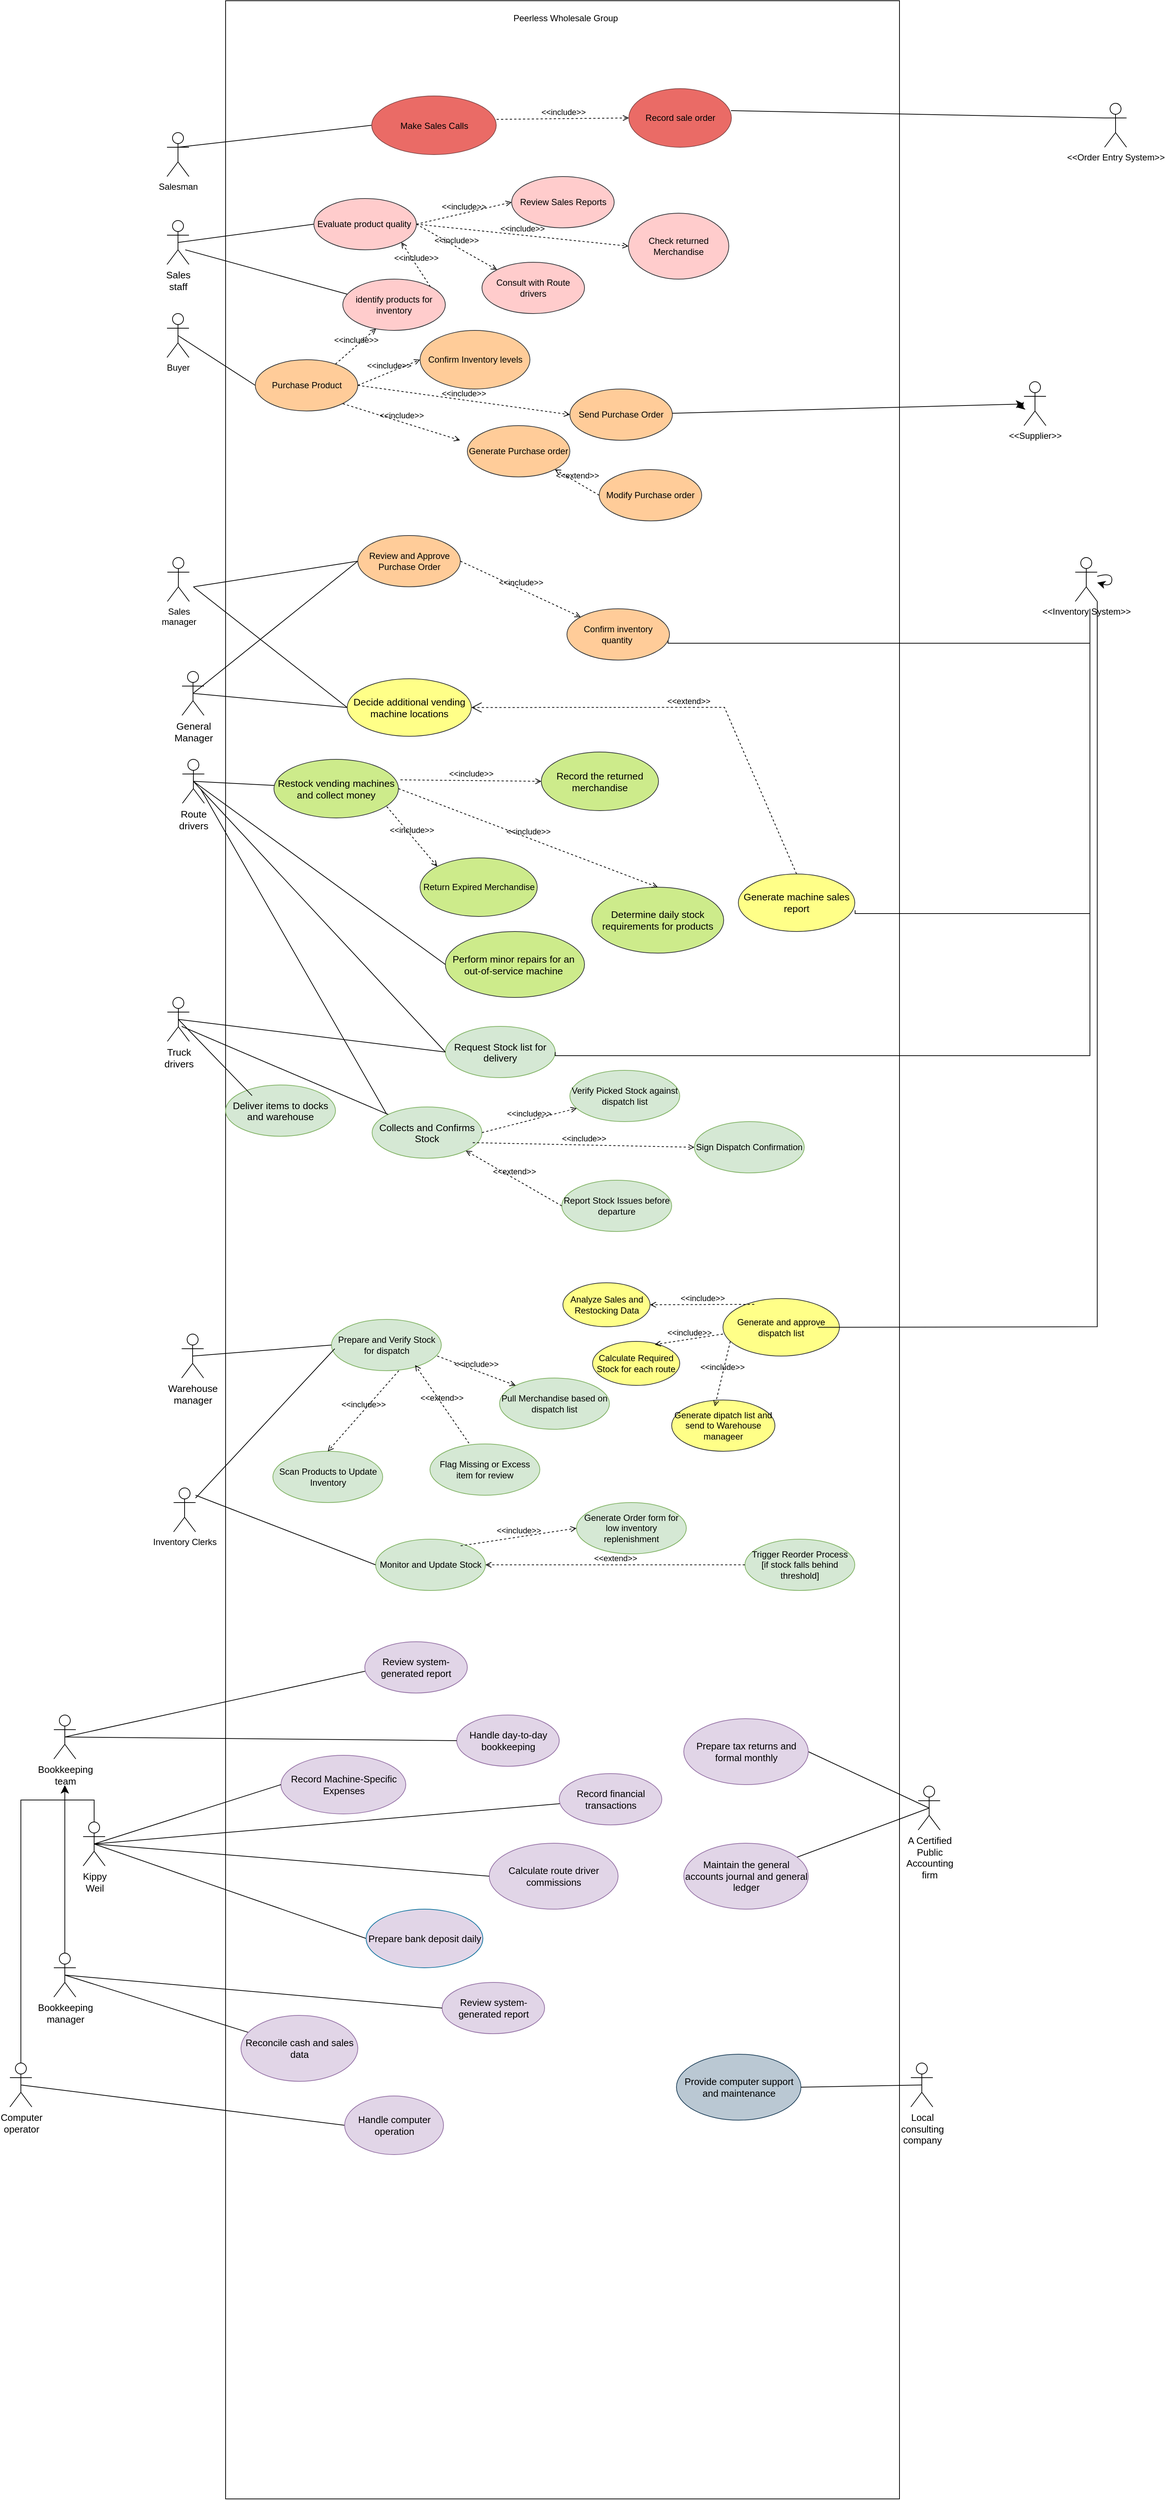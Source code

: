 <mxfile version="26.1.0">
  <diagram name="Page-1" id="KJdFW8ahDQsgD91VlEtE">
    <mxGraphModel dx="6165" dy="4220" grid="1" gridSize="10" guides="1" tooltips="1" connect="1" arrows="1" fold="1" page="1" pageScale="1" pageWidth="850" pageHeight="1100" math="0" shadow="0">
      <root>
        <mxCell id="0" />
        <mxCell id="1" parent="0" />
        <mxCell id="U1jcqS2KWoJxYVEzJyyE-1" value="" style="rounded=0;whiteSpace=wrap;html=1;movable=1;resizable=1;rotatable=1;deletable=1;editable=1;locked=0;connectable=1;" parent="1" vertex="1">
          <mxGeometry x="140" y="-30" width="920" height="3410" as="geometry" />
        </mxCell>
        <mxCell id="U1jcqS2KWoJxYVEzJyyE-2" value="Peerless Wholesale Group" style="text;html=1;whiteSpace=wrap;overflow=hidden;rounded=0;" parent="1" vertex="1">
          <mxGeometry x="530.5" y="-20" width="180" height="120" as="geometry" />
        </mxCell>
        <mxCell id="U1jcqS2KWoJxYVEzJyyE-37" style="rounded=0;orthogonalLoop=1;jettySize=auto;html=1;exitX=0.5;exitY=0.5;exitDx=0;exitDy=0;exitPerimeter=0;entryX=0;entryY=0.5;entryDx=0;entryDy=0;fontFamily=Helvetica;endArrow=none;startFill=0;" parent="1" target="U1jcqS2KWoJxYVEzJyyE-38" edge="1">
          <mxGeometry relative="1" as="geometry">
            <mxPoint x="220" y="160.353" as="targetPoint" />
            <mxPoint x="75.0" y="170" as="sourcePoint" />
          </mxGeometry>
        </mxCell>
        <mxCell id="U1jcqS2KWoJxYVEzJyyE-38" value="&lt;p class=&quot;p1&quot; style=&quot;margin: 0px; font-variant-numeric: normal; font-variant-east-asian: normal; font-variant-alternates: normal; font-size-adjust: none; font-kerning: auto; font-optical-sizing: auto; font-feature-settings: normal; font-variation-settings: normal; font-variant-position: normal; font-variant-emoji: normal; font-stretch: normal; line-height: normal;&quot;&gt;Make Sales Calls&lt;/p&gt;" style="ellipse;whiteSpace=wrap;html=1;align=center;fillColor=light-dark(#ea6b66, #1f2f1e);strokeColor=light-dark(#874a4a, #ff8888);fontFamily=Helvetica;" parent="1" vertex="1">
          <mxGeometry x="339.5" y="100" width="170" height="80" as="geometry" />
        </mxCell>
        <mxCell id="U1jcqS2KWoJxYVEzJyyE-39" value="&lt;span id=&quot;docs-internal-guid-a58ee1ed-7fff-1f47-399d-0a0d233d31ba&quot;&gt;&lt;span style=&quot;font-size: 9pt; background-color: transparent; font-variant-numeric: normal; font-variant-east-asian: normal; font-variant-alternates: normal; font-variant-position: normal; font-variant-emoji: normal; vertical-align: baseline; white-space: pre-wrap;&quot;&gt;Buyer&lt;/span&gt;&lt;/span&gt;" style="shape=umlActor;verticalLabelPosition=bottom;verticalAlign=top;html=1;outlineConnect=0;fontFamily=Helvetica;" parent="1" vertex="1">
          <mxGeometry x="60" y="397" width="30" height="60" as="geometry" />
        </mxCell>
        <mxCell id="U1jcqS2KWoJxYVEzJyyE-40" value="&lt;span id=&quot;docs-internal-guid-16d97441-7fff-4b6b-f18f-fee4b0ce08a8&quot;&gt;&lt;span style=&quot;font-size: 9pt; background-color: transparent; font-variant-numeric: normal; font-variant-east-asian: normal; font-variant-alternates: normal; font-variant-position: normal; font-variant-emoji: normal; vertical-align: baseline; white-space: pre-wrap;&quot;&gt;Salesman&lt;/span&gt;&lt;/span&gt;" style="shape=umlActor;verticalLabelPosition=bottom;verticalAlign=top;html=1;outlineConnect=0;fontFamily=Helvetica;" parent="1" vertex="1">
          <mxGeometry x="60" y="150" width="30" height="60" as="geometry" />
        </mxCell>
        <mxCell id="U1jcqS2KWoJxYVEzJyyE-41" value="&lt;font&gt;Record sale order&lt;/font&gt;" style="ellipse;whiteSpace=wrap;html=1;fillColor=light-dark(#ea6b66, #1f2f1e);strokeColor=light-dark(#874a4a, #ff8888);fontFamily=Helvetica;" parent="1" vertex="1">
          <mxGeometry x="690.5" y="90" width="140" height="80" as="geometry" />
        </mxCell>
        <mxCell id="U1jcqS2KWoJxYVEzJyyE-42" value="&amp;lt;&amp;lt;include&amp;gt;&amp;gt;" style="edgeStyle=none;html=1;endArrow=open;verticalAlign=bottom;dashed=1;labelBackgroundColor=none;rounded=0;exitX=1.003;exitY=0.399;exitDx=0;exitDy=0;exitPerimeter=0;entryX=0;entryY=0.5;entryDx=0;entryDy=0;fontFamily=Helvetica;" parent="1" source="U1jcqS2KWoJxYVEzJyyE-38" target="U1jcqS2KWoJxYVEzJyyE-41" edge="1">
          <mxGeometry width="160" relative="1" as="geometry">
            <mxPoint x="290" y="300" as="sourcePoint" />
            <mxPoint x="450" y="300" as="targetPoint" />
          </mxGeometry>
        </mxCell>
        <mxCell id="U1jcqS2KWoJxYVEzJyyE-43" value="&lt;font&gt;Modify Purchase order&lt;/font&gt;" style="ellipse;whiteSpace=wrap;html=1;fontFamily=Helvetica;fillColor=#ffcc99;strokeColor=#36393d;" parent="1" vertex="1">
          <mxGeometry x="650" y="610" width="140" height="70" as="geometry" />
        </mxCell>
        <mxCell id="U1jcqS2KWoJxYVEzJyyE-44" style="rounded=0;orthogonalLoop=1;jettySize=auto;html=1;exitX=0.5;exitY=0.5;exitDx=0;exitDy=0;exitPerimeter=0;entryX=0;entryY=0.5;entryDx=0;entryDy=0;fontFamily=Helvetica;endArrow=none;startFill=0;" parent="1" source="U1jcqS2KWoJxYVEzJyyE-45" target="U1jcqS2KWoJxYVEzJyyE-46" edge="1">
          <mxGeometry relative="1" as="geometry" />
        </mxCell>
        <mxCell id="U1jcqS2KWoJxYVEzJyyE-45" value="&lt;span id=&quot;docs-internal-guid-8d97b878-7fff-36c7-eeb0-1722fb72b11d&quot;&gt;&lt;span style=&quot;font-size: 10pt; background-color: transparent; font-variant-numeric: normal; font-variant-east-asian: normal; font-variant-alternates: normal; font-variant-position: normal; font-variant-emoji: normal; vertical-align: baseline; white-space: pre-wrap;&quot;&gt;Sales staff&lt;/span&gt;&lt;/span&gt;" style="shape=umlActor;verticalLabelPosition=bottom;verticalAlign=top;html=1;outlineConnect=0;fontFamily=Helvetica;" parent="1" vertex="1">
          <mxGeometry x="60" y="270" width="30" height="60" as="geometry" />
        </mxCell>
        <mxCell id="U1jcqS2KWoJxYVEzJyyE-46" value="&lt;font&gt;Evaluate product quality&amp;nbsp;&lt;/font&gt;" style="ellipse;whiteSpace=wrap;html=1;fontFamily=Helvetica;fillColor=#ffcccc;strokeColor=#36393d;" parent="1" vertex="1">
          <mxGeometry x="260.5" y="240" width="140" height="70" as="geometry" />
        </mxCell>
        <mxCell id="U1jcqS2KWoJxYVEzJyyE-47" value="Review Sales Reports" style="ellipse;whiteSpace=wrap;html=1;fontFamily=Helvetica;fillColor=#ffcccc;strokeColor=#36393d;" parent="1" vertex="1">
          <mxGeometry x="530.5" y="210" width="140" height="70" as="geometry" />
        </mxCell>
        <mxCell id="U1jcqS2KWoJxYVEzJyyE-48" value="&amp;lt;&amp;lt;include&amp;gt;&amp;gt;" style="edgeStyle=none;html=1;endArrow=open;verticalAlign=bottom;dashed=1;labelBackgroundColor=none;rounded=0;exitX=1;exitY=0.5;exitDx=0;exitDy=0;entryX=0;entryY=0.5;entryDx=0;entryDy=0;fontFamily=Helvetica;" parent="1" source="U1jcqS2KWoJxYVEzJyyE-46" target="U1jcqS2KWoJxYVEzJyyE-47" edge="1">
          <mxGeometry width="160" relative="1" as="geometry">
            <mxPoint x="390" y="208" as="sourcePoint" />
            <mxPoint x="540" y="210" as="targetPoint" />
          </mxGeometry>
        </mxCell>
        <mxCell id="U1jcqS2KWoJxYVEzJyyE-49" value="" style="rounded=0;orthogonalLoop=1;jettySize=auto;html=1;exitX=0.5;exitY=0.5;exitDx=0;exitDy=0;exitPerimeter=0;entryX=0;entryY=0.5;entryDx=0;entryDy=0;fontFamily=Helvetica;endArrow=none;startFill=0;" parent="1" source="U1jcqS2KWoJxYVEzJyyE-39" target="U1jcqS2KWoJxYVEzJyyE-50" edge="1">
          <mxGeometry relative="1" as="geometry">
            <mxPoint x="475" y="432" as="targetPoint" />
            <mxPoint x="75" y="427" as="sourcePoint" />
          </mxGeometry>
        </mxCell>
        <mxCell id="U1jcqS2KWoJxYVEzJyyE-50" value="Purchase Product" style="ellipse;whiteSpace=wrap;html=1;fontFamily=Helvetica;fillColor=#ffcc99;strokeColor=#36393d;" parent="1" vertex="1">
          <mxGeometry x="180.5" y="460" width="140" height="70" as="geometry" />
        </mxCell>
        <mxCell id="U1jcqS2KWoJxYVEzJyyE-51" value="&amp;lt;&amp;lt;Order Entry System&amp;gt;&amp;gt;" style="shape=umlActor;verticalLabelPosition=bottom;verticalAlign=top;html=1;outlineConnect=0;" parent="1" vertex="1">
          <mxGeometry x="1340" y="110" width="30" height="60" as="geometry" />
        </mxCell>
        <mxCell id="U1jcqS2KWoJxYVEzJyyE-52" value="Confirm Inventory levels" style="ellipse;whiteSpace=wrap;html=1;fontFamily=Helvetica;fillColor=#ffcc99;strokeColor=#36393d;" parent="1" vertex="1">
          <mxGeometry x="405.5" y="420" width="150" height="80" as="geometry" />
        </mxCell>
        <mxCell id="U1jcqS2KWoJxYVEzJyyE-53" value="&amp;lt;&amp;lt;include&amp;gt;&amp;gt;" style="edgeStyle=none;html=1;endArrow=open;verticalAlign=bottom;dashed=1;labelBackgroundColor=none;rounded=0;exitX=1;exitY=0.5;exitDx=0;exitDy=0;entryX=0;entryY=0.5;entryDx=0;entryDy=0;fontFamily=Helvetica;" parent="1" source="U1jcqS2KWoJxYVEzJyyE-50" target="U1jcqS2KWoJxYVEzJyyE-52" edge="1">
          <mxGeometry width="160" relative="1" as="geometry">
            <mxPoint x="295.5" y="468.46" as="sourcePoint" />
            <mxPoint x="405.5" y="468.46" as="targetPoint" />
          </mxGeometry>
        </mxCell>
        <mxCell id="U1jcqS2KWoJxYVEzJyyE-54" value="&amp;lt;&amp;lt;include&amp;gt;&amp;gt;" style="edgeStyle=none;html=1;endArrow=open;verticalAlign=bottom;dashed=1;labelBackgroundColor=none;rounded=0;fontFamily=Helvetica;" parent="1" edge="1">
          <mxGeometry width="160" relative="1" as="geometry">
            <mxPoint x="300" y="520" as="sourcePoint" />
            <mxPoint x="460" y="570" as="targetPoint" />
            <Array as="points" />
          </mxGeometry>
        </mxCell>
        <mxCell id="U1jcqS2KWoJxYVEzJyyE-55" value="Consult with Route drivers" style="ellipse;whiteSpace=wrap;html=1;fontFamily=Helvetica;fillColor=#ffcccc;strokeColor=#36393d;" parent="1" vertex="1">
          <mxGeometry x="490" y="327" width="140" height="70" as="geometry" />
        </mxCell>
        <mxCell id="U1jcqS2KWoJxYVEzJyyE-56" value="&amp;lt;&amp;lt;include&amp;gt;&amp;gt;" style="edgeStyle=none;html=1;endArrow=open;verticalAlign=bottom;dashed=1;labelBackgroundColor=none;rounded=0;entryX=0;entryY=0;entryDx=0;entryDy=0;fontFamily=Helvetica;exitX=1;exitY=0.5;exitDx=0;exitDy=0;" parent="1" source="U1jcqS2KWoJxYVEzJyyE-46" target="U1jcqS2KWoJxYVEzJyyE-55" edge="1">
          <mxGeometry width="160" relative="1" as="geometry">
            <mxPoint x="400" y="320" as="sourcePoint" />
            <mxPoint x="536" y="285" as="targetPoint" />
          </mxGeometry>
        </mxCell>
        <mxCell id="U1jcqS2KWoJxYVEzJyyE-57" value="Check returned Merchandise" style="ellipse;whiteSpace=wrap;html=1;fontFamily=Helvetica;fillColor=#ffcccc;strokeColor=#36393d;" parent="1" vertex="1">
          <mxGeometry x="690" y="260" width="137" height="90" as="geometry" />
        </mxCell>
        <mxCell id="U1jcqS2KWoJxYVEzJyyE-58" value="&amp;lt;&amp;lt;include&amp;gt;&amp;gt;" style="edgeStyle=none;html=1;endArrow=open;verticalAlign=bottom;dashed=1;labelBackgroundColor=none;rounded=0;exitX=1;exitY=0.5;exitDx=0;exitDy=0;entryX=0;entryY=0.5;entryDx=0;entryDy=0;fontFamily=Helvetica;" parent="1" source="U1jcqS2KWoJxYVEzJyyE-46" target="U1jcqS2KWoJxYVEzJyyE-57" edge="1">
          <mxGeometry width="160" relative="1" as="geometry">
            <mxPoint x="409" y="325" as="sourcePoint" />
            <mxPoint x="536" y="285" as="targetPoint" />
          </mxGeometry>
        </mxCell>
        <mxCell id="U1jcqS2KWoJxYVEzJyyE-59" value="" style="endArrow=none;html=1;rounded=0;fontSize=12;startSize=8;endSize=8;curved=1;entryX=0;entryY=0.333;entryDx=0;entryDy=0;entryPerimeter=0;" parent="1" target="U1jcqS2KWoJxYVEzJyyE-51" edge="1">
          <mxGeometry width="50" height="50" relative="1" as="geometry">
            <mxPoint x="830" y="120" as="sourcePoint" />
            <mxPoint x="810" y="610" as="targetPoint" />
          </mxGeometry>
        </mxCell>
        <mxCell id="U1jcqS2KWoJxYVEzJyyE-60" value="identify products for inventory" style="ellipse;whiteSpace=wrap;html=1;fontFamily=Helvetica;fillColor=#ffcccc;strokeColor=#36393d;" parent="1" vertex="1">
          <mxGeometry x="300" y="350" width="140" height="70" as="geometry" />
        </mxCell>
        <mxCell id="U1jcqS2KWoJxYVEzJyyE-61" value="&amp;lt;&amp;lt;include&amp;gt;&amp;gt;" style="edgeStyle=none;html=1;endArrow=open;verticalAlign=bottom;dashed=1;labelBackgroundColor=none;rounded=0;entryX=1;entryY=1;entryDx=0;entryDy=0;fontFamily=Helvetica;exitX=1;exitY=0;exitDx=0;exitDy=0;" parent="1" source="U1jcqS2KWoJxYVEzJyyE-60" target="U1jcqS2KWoJxYVEzJyyE-46" edge="1">
          <mxGeometry width="160" relative="1" as="geometry">
            <mxPoint x="411" y="285" as="sourcePoint" />
            <mxPoint x="521" y="347" as="targetPoint" />
          </mxGeometry>
        </mxCell>
        <mxCell id="U1jcqS2KWoJxYVEzJyyE-62" style="rounded=0;orthogonalLoop=1;jettySize=auto;html=1;exitX=0.5;exitY=0.5;exitDx=0;exitDy=0;exitPerimeter=0;entryX=0.042;entryY=0.293;entryDx=0;entryDy=0;fontFamily=Helvetica;endArrow=none;startFill=0;entryPerimeter=0;" parent="1" target="U1jcqS2KWoJxYVEzJyyE-60" edge="1">
          <mxGeometry relative="1" as="geometry">
            <mxPoint x="85" y="310" as="sourcePoint" />
            <mxPoint x="271" y="285" as="targetPoint" />
          </mxGeometry>
        </mxCell>
        <mxCell id="U1jcqS2KWoJxYVEzJyyE-63" value="&amp;lt;&amp;lt;include&amp;gt;&amp;gt;" style="edgeStyle=none;html=1;endArrow=open;verticalAlign=bottom;dashed=1;labelBackgroundColor=none;rounded=0;entryX=0.324;entryY=0.966;entryDx=0;entryDy=0;fontFamily=Helvetica;entryPerimeter=0;" parent="1" target="U1jcqS2KWoJxYVEzJyyE-60" edge="1">
          <mxGeometry width="160" relative="1" as="geometry">
            <mxPoint x="290" y="466" as="sourcePoint" />
            <mxPoint x="410" y="510" as="targetPoint" />
          </mxGeometry>
        </mxCell>
        <mxCell id="U1jcqS2KWoJxYVEzJyyE-64" style="edgeStyle=none;curved=1;rounded=0;orthogonalLoop=1;jettySize=auto;html=1;fontSize=12;startSize=8;endSize=8;" parent="1" source="U1jcqS2KWoJxYVEzJyyE-68" edge="1">
          <mxGeometry relative="1" as="geometry">
            <mxPoint x="1220" y="525" as="targetPoint" />
          </mxGeometry>
        </mxCell>
        <mxCell id="U1jcqS2KWoJxYVEzJyyE-65" value="Send Purchase Order" style="ellipse;whiteSpace=wrap;html=1;fontFamily=Helvetica;fillColor=#ffcc99;strokeColor=#36393d;" parent="1" vertex="1">
          <mxGeometry x="610" y="500" width="140" height="70" as="geometry" />
        </mxCell>
        <mxCell id="U1jcqS2KWoJxYVEzJyyE-66" value="&amp;lt;&amp;lt;extend&amp;gt;&amp;gt;" style="edgeStyle=none;html=1;endArrow=open;verticalAlign=bottom;dashed=1;labelBackgroundColor=none;rounded=0;fontFamily=Helvetica;exitX=0;exitY=0.5;exitDx=0;exitDy=0;entryX=1;entryY=1;entryDx=0;entryDy=0;" parent="1" source="U1jcqS2KWoJxYVEzJyyE-43" target="U1jcqS2KWoJxYVEzJyyE-67" edge="1">
          <mxGeometry width="160" relative="1" as="geometry">
            <mxPoint x="310" y="530" as="sourcePoint" />
            <mxPoint x="660" y="640" as="targetPoint" />
            <Array as="points" />
          </mxGeometry>
        </mxCell>
        <mxCell id="U1jcqS2KWoJxYVEzJyyE-67" value="&lt;font&gt;Generate Purchase order&lt;/font&gt;" style="ellipse;whiteSpace=wrap;html=1;fontFamily=Helvetica;fillColor=#ffcc99;strokeColor=#36393d;" parent="1" vertex="1">
          <mxGeometry x="470" y="550" width="140" height="70" as="geometry" />
        </mxCell>
        <mxCell id="U1jcqS2KWoJxYVEzJyyE-69" value="&amp;lt;&amp;lt;include&amp;gt;&amp;gt;" style="edgeStyle=none;html=1;endArrow=open;verticalAlign=bottom;dashed=1;labelBackgroundColor=none;rounded=0;fontFamily=Helvetica;exitX=1;exitY=0.5;exitDx=0;exitDy=0;entryX=0;entryY=0.5;entryDx=0;entryDy=0;" parent="1" source="U1jcqS2KWoJxYVEzJyyE-50" target="U1jcqS2KWoJxYVEzJyyE-65" edge="1">
          <mxGeometry width="160" relative="1" as="geometry">
            <mxPoint x="310" y="530" as="sourcePoint" />
            <mxPoint x="470" y="580" as="targetPoint" />
            <Array as="points" />
          </mxGeometry>
        </mxCell>
        <mxCell id="RwF_ErYBC3iC5PM65kEW-1" value="" style="edgeStyle=none;curved=1;rounded=0;orthogonalLoop=1;jettySize=auto;html=1;fontSize=12;startSize=8;endSize=8;" edge="1" parent="1" source="U1jcqS2KWoJxYVEzJyyE-65" target="U1jcqS2KWoJxYVEzJyyE-68">
          <mxGeometry relative="1" as="geometry">
            <mxPoint x="1220" y="525" as="targetPoint" />
            <mxPoint x="750" y="534" as="sourcePoint" />
          </mxGeometry>
        </mxCell>
        <mxCell id="U1jcqS2KWoJxYVEzJyyE-68" value="&amp;lt;&amp;lt;Supplier&amp;gt;&amp;gt;" style="shape=umlActor;verticalLabelPosition=bottom;verticalAlign=top;html=1;outlineConnect=0;" parent="1" vertex="1">
          <mxGeometry x="1230" y="490" width="30" height="60" as="geometry" />
        </mxCell>
        <mxCell id="RwF_ErYBC3iC5PM65kEW-3" style="rounded=0;orthogonalLoop=1;jettySize=auto;html=1;exitX=0.5;exitY=0.5;exitDx=0;exitDy=0;exitPerimeter=0;entryX=0;entryY=0.5;entryDx=0;entryDy=0;endArrow=none;startFill=0;fontFamily=Helvetica;" edge="1" parent="1" target="RwF_ErYBC3iC5PM65kEW-12">
          <mxGeometry relative="1" as="geometry">
            <mxPoint x="361" y="985.5" as="targetPoint" />
            <mxPoint x="96.0" y="770" as="sourcePoint" />
          </mxGeometry>
        </mxCell>
        <mxCell id="RwF_ErYBC3iC5PM65kEW-4" style="rounded=0;orthogonalLoop=1;jettySize=auto;html=1;exitX=0.5;exitY=0.5;exitDx=0;exitDy=0;exitPerimeter=0;entryX=0;entryY=0.5;entryDx=0;entryDy=0;endArrow=none;startFill=0;" edge="1" parent="1" target="RwF_ErYBC3iC5PM65kEW-21">
          <mxGeometry relative="1" as="geometry">
            <mxPoint x="96.0" y="770" as="sourcePoint" />
          </mxGeometry>
        </mxCell>
        <mxCell id="RwF_ErYBC3iC5PM65kEW-5" value="&lt;span id=&quot;docs-internal-guid-72f9077b-7fff-bdef-1617-5ab4ec365b33&quot;&gt;&lt;span style=&quot;font-size: 9pt; background-color: transparent; font-variant-numeric: normal; font-variant-east-asian: normal; font-variant-alternates: normal; font-variant-position: normal; font-variant-emoji: normal; vertical-align: baseline; white-space: pre-wrap;&quot;&gt;Sales manager&lt;/span&gt;&lt;/span&gt;" style="shape=umlActor;verticalLabelPosition=bottom;verticalAlign=top;html=1;outlineConnect=0;fontFamily=Helvetica;" vertex="1" parent="1">
          <mxGeometry x="60.5" y="730" width="30" height="60" as="geometry" />
        </mxCell>
        <mxCell id="RwF_ErYBC3iC5PM65kEW-6" value="&lt;span id=&quot;docs-internal-guid-8d97b878-7fff-36c7-eeb0-1722fb72b11d&quot;&gt;&lt;span style=&quot;font-size: 10pt; background-color: transparent; font-variant-numeric: normal; font-variant-east-asian: normal; font-variant-alternates: normal; font-variant-position: normal; font-variant-emoji: normal; vertical-align: baseline; white-space: pre-wrap;&quot;&gt;Warehouse manager&lt;/span&gt;&lt;/span&gt;" style="shape=umlActor;verticalLabelPosition=bottom;verticalAlign=top;html=1;outlineConnect=0;fontFamily=Helvetica;" vertex="1" parent="1">
          <mxGeometry x="80" y="1790" width="30" height="60" as="geometry" />
        </mxCell>
        <mxCell id="RwF_ErYBC3iC5PM65kEW-7" value="&lt;span id=&quot;docs-internal-guid-8d97b878-7fff-36c7-eeb0-1722fb72b11d&quot;&gt;&lt;span style=&quot;font-size: 10pt; background-color: transparent; font-variant-numeric: normal; font-variant-east-asian: normal; font-variant-alternates: normal; font-variant-position: normal; font-variant-emoji: normal; vertical-align: baseline; white-space: pre-wrap;&quot;&gt;Truck drivers&lt;/span&gt;&lt;/span&gt;" style="shape=umlActor;verticalLabelPosition=bottom;verticalAlign=top;html=1;outlineConnect=0;fontFamily=Helvetica;" vertex="1" parent="1">
          <mxGeometry x="60.5" y="1330.5" width="30" height="60" as="geometry" />
        </mxCell>
        <mxCell id="RwF_ErYBC3iC5PM65kEW-8" style="rounded=0;orthogonalLoop=1;jettySize=auto;html=1;exitX=0.5;exitY=0.5;exitDx=0;exitDy=0;exitPerimeter=0;entryX=0;entryY=0.5;entryDx=0;entryDy=0;endArrow=none;startFill=0;fontFamily=Helvetica;" edge="1" parent="1" source="RwF_ErYBC3iC5PM65kEW-10" target="RwF_ErYBC3iC5PM65kEW-12">
          <mxGeometry relative="1" as="geometry" />
        </mxCell>
        <mxCell id="RwF_ErYBC3iC5PM65kEW-9" style="rounded=0;orthogonalLoop=1;jettySize=auto;html=1;exitX=0.5;exitY=0.5;exitDx=0;exitDy=0;exitPerimeter=0;entryX=0;entryY=0.5;entryDx=0;entryDy=0;endArrow=none;startFill=0;" edge="1" parent="1" source="RwF_ErYBC3iC5PM65kEW-10" target="RwF_ErYBC3iC5PM65kEW-21">
          <mxGeometry relative="1" as="geometry" />
        </mxCell>
        <mxCell id="RwF_ErYBC3iC5PM65kEW-10" value="&lt;span id=&quot;docs-internal-guid-8d97b878-7fff-36c7-eeb0-1722fb72b11d&quot;&gt;&lt;span style=&quot;font-size: 10pt; background-color: transparent; font-variant-numeric: normal; font-variant-east-asian: normal; font-variant-alternates: normal; font-variant-position: normal; font-variant-emoji: normal; vertical-align: baseline; white-space: pre-wrap;&quot;&gt;General Manager&lt;/span&gt;&lt;/span&gt;" style="shape=umlActor;verticalLabelPosition=bottom;verticalAlign=top;html=1;outlineConnect=0;fontFamily=Helvetica;" vertex="1" parent="1">
          <mxGeometry x="80.5" y="885.5" width="30" height="60" as="geometry" />
        </mxCell>
        <mxCell id="RwF_ErYBC3iC5PM65kEW-11" value="&lt;span id=&quot;docs-internal-guid-8d97b878-7fff-36c7-eeb0-1722fb72b11d&quot;&gt;&lt;span style=&quot;font-size: 10pt; background-color: transparent; font-variant-numeric: normal; font-variant-east-asian: normal; font-variant-alternates: normal; font-variant-position: normal; font-variant-emoji: normal; vertical-align: baseline; white-space: pre-wrap;&quot;&gt;Route drivers&lt;/span&gt;&lt;/span&gt;" style="shape=umlActor;verticalLabelPosition=bottom;verticalAlign=top;html=1;outlineConnect=0;fontFamily=Helvetica;" vertex="1" parent="1">
          <mxGeometry x="81" y="1005.5" width="30" height="60" as="geometry" />
        </mxCell>
        <mxCell id="RwF_ErYBC3iC5PM65kEW-12" value="&lt;b style=&quot;font-style: normal; font-variant-caps: normal; letter-spacing: normal; text-align: start; text-indent: 0px; text-transform: none; white-space: normal; word-spacing: 0px; -webkit-text-stroke-width: 0px; text-decoration: none; caret-color: rgb(0, 0, 0); color: rgb(0, 0, 0); font-weight: normal;&quot; id=&quot;docs-internal-guid-32a659cb-7fff-415b-46f4-145acd59982e&quot;&gt;&lt;span style=&quot;font-size: 10pt; color: rgb(0, 0, 0); background-color: transparent; font-weight: 400; font-style: normal; font-variant-ligatures: normal; font-variant-caps: normal; font-variant-alternates: normal; font-variant-numeric: normal; font-variant-east-asian: normal; font-variant-position: normal; text-decoration: none; vertical-align: baseline; white-space: pre-wrap;&quot;&gt;Decide additional vending machine locations&lt;/span&gt;&lt;/b&gt;" style="ellipse;whiteSpace=wrap;html=1;fontFamily=Helvetica;fillColor=#ffff88;strokeColor=#36393d;" vertex="1" parent="1">
          <mxGeometry x="306" y="895.5" width="169.5" height="78.5" as="geometry" />
        </mxCell>
        <mxCell id="RwF_ErYBC3iC5PM65kEW-13" value="&lt;b style=&quot;font-style: normal; font-variant-caps: normal; letter-spacing: normal; text-align: start; text-indent: 0px; text-transform: none; white-space: normal; word-spacing: 0px; -webkit-text-stroke-width: 0px; text-decoration: none; caret-color: rgb(0, 0, 0); color: rgb(0, 0, 0); font-weight: normal;&quot; id=&quot;docs-internal-guid-5e451ebb-7fff-aa71-9ea9-499701272533&quot;&gt;&lt;span style=&quot;font-size: 10pt; color: rgb(0, 0, 0); background-color: transparent; font-weight: 400; font-style: normal; font-variant-ligatures: normal; font-variant-caps: normal; font-variant-alternates: normal; font-variant-numeric: normal; font-variant-east-asian: normal; font-variant-position: normal; text-decoration: none; vertical-align: baseline; white-space: pre-wrap;&quot;&gt;Restock vending machines and collect money&lt;/span&gt;&lt;/b&gt;" style="ellipse;whiteSpace=wrap;html=1;fontFamily=Helvetica;fillColor=#cdeb8b;strokeColor=#36393d;" vertex="1" parent="1">
          <mxGeometry x="206" y="1005.5" width="170" height="80" as="geometry" />
        </mxCell>
        <mxCell id="RwF_ErYBC3iC5PM65kEW-14" value="&lt;div style=&quot;&quot;&gt;&lt;span style=&quot;background-color: transparent; font-size: 13.333px; white-space-collapse: preserve;&quot;&gt;Determine daily stock requirements for products&lt;/span&gt;&lt;/div&gt;" style="ellipse;whiteSpace=wrap;html=1;fontFamily=Helvetica;align=center;fillColor=#cdeb8b;strokeColor=#36393d;" vertex="1" parent="1">
          <mxGeometry x="640" y="1180" width="180" height="90" as="geometry" />
        </mxCell>
        <mxCell id="RwF_ErYBC3iC5PM65kEW-15" style="rounded=0;orthogonalLoop=1;jettySize=auto;html=1;exitX=0.5;exitY=0.5;exitDx=0;exitDy=0;exitPerimeter=0;endArrow=none;startFill=0;fontFamily=Helvetica;" edge="1" parent="1" source="RwF_ErYBC3iC5PM65kEW-11" target="RwF_ErYBC3iC5PM65kEW-13">
          <mxGeometry relative="1" as="geometry">
            <mxPoint x="126" y="1065.5" as="sourcePoint" />
            <mxPoint x="361" y="995.5" as="targetPoint" />
          </mxGeometry>
        </mxCell>
        <mxCell id="RwF_ErYBC3iC5PM65kEW-16" value="&lt;div style=&quot;&quot;&gt;&lt;span style=&quot;text-align: start;&quot; id=&quot;docs-internal-guid-cf98c494-7fff-6c7a-f5ac-4d1e6ce48f7c&quot;&gt;&lt;span style=&quot;font-size: 10pt; font-variant-ligatures: normal; font-variant-alternates: normal; font-variant-numeric: normal; font-variant-east-asian: normal; font-variant-position: normal; vertical-align: baseline; white-space: pre-wrap;&quot;&gt;Perform minor repairs&amp;nbsp;&lt;/span&gt;&lt;/span&gt;&lt;span style=&quot;font-size: 10pt; white-space: pre-wrap; text-align: start;&quot;&gt;for an&amp;nbsp;&lt;/span&gt;&lt;/div&gt;&lt;div style=&quot;&quot;&gt;&lt;span style=&quot;text-align: start;&quot;&gt;&lt;span style=&quot;font-size: 10pt; font-variant-ligatures: normal; font-variant-alternates: normal; font-variant-numeric: normal; font-variant-east-asian: normal; font-variant-position: normal; vertical-align: baseline; white-space: pre-wrap;&quot;&gt;out-of-service machine &lt;/span&gt;&lt;/span&gt;&lt;br&gt;&lt;/div&gt;" style="ellipse;whiteSpace=wrap;html=1;fontFamily=Helvetica;align=center;fillColor=#cdeb8b;strokeColor=#36393d;" vertex="1" parent="1">
          <mxGeometry x="440" y="1240.5" width="190" height="90" as="geometry" />
        </mxCell>
        <mxCell id="RwF_ErYBC3iC5PM65kEW-17" style="rounded=0;orthogonalLoop=1;jettySize=auto;html=1;exitX=0.5;exitY=0.5;exitDx=0;exitDy=0;exitPerimeter=0;entryX=0;entryY=0.5;entryDx=0;entryDy=0;endArrow=none;startFill=0;fontFamily=Helvetica;" edge="1" parent="1" source="RwF_ErYBC3iC5PM65kEW-11" target="RwF_ErYBC3iC5PM65kEW-16">
          <mxGeometry relative="1" as="geometry">
            <mxPoint x="116" y="1045.5" as="sourcePoint" />
            <mxPoint x="542" y="1295.5" as="targetPoint" />
          </mxGeometry>
        </mxCell>
        <mxCell id="RwF_ErYBC3iC5PM65kEW-19" value="&amp;lt;&amp;lt;include&amp;gt;&amp;gt;" style="edgeStyle=none;html=1;endArrow=open;verticalAlign=bottom;dashed=1;labelBackgroundColor=none;rounded=0;exitX=1.016;exitY=0.35;exitDx=0;exitDy=0;fontFamily=Helvetica;movable=1;resizable=1;rotatable=1;deletable=1;editable=1;locked=0;connectable=1;entryX=0;entryY=0.5;entryDx=0;entryDy=0;exitPerimeter=0;" edge="1" parent="1" source="RwF_ErYBC3iC5PM65kEW-13" target="RwF_ErYBC3iC5PM65kEW-20">
          <mxGeometry width="160" relative="1" as="geometry">
            <mxPoint x="405.5" y="1035.5" as="sourcePoint" />
            <mxPoint x="661" y="935.5" as="targetPoint" />
          </mxGeometry>
        </mxCell>
        <mxCell id="RwF_ErYBC3iC5PM65kEW-20" value="&lt;b style=&quot;font-style: normal; font-variant-caps: normal; letter-spacing: normal; text-align: start; text-indent: 0px; text-transform: none; white-space: normal; word-spacing: 0px; -webkit-text-stroke-width: 0px; text-decoration: none; caret-color: rgb(0, 0, 0); color: rgb(0, 0, 0); font-weight: normal;&quot; id=&quot;docs-internal-guid-5e451ebb-7fff-aa71-9ea9-499701272533&quot;&gt;&lt;span style=&quot;font-size: 10pt; color: rgb(0, 0, 0); background-color: transparent; font-weight: 400; font-style: normal; font-variant-ligatures: normal; font-variant-caps: normal; font-variant-alternates: normal; font-variant-numeric: normal; font-variant-east-asian: normal; font-variant-position: normal; text-decoration: none; vertical-align: baseline; white-space: pre-wrap;&quot;&gt;Record the returned &lt;/span&gt;&lt;/b&gt;&lt;span style=&quot;color: rgb(0, 0, 0); text-align: start; caret-color: rgb(0, 0, 0);&quot; id=&quot;docs-internal-guid-5e451ebb-7fff-aa71-9ea9-499701272533&quot;&gt;&lt;span style=&quot;font-size: 10pt; color: rgb(0, 0, 0); background-color: transparent; font-variant-alternates: normal; font-variant-numeric: normal; font-variant-east-asian: normal; font-variant-position: normal; vertical-align: baseline; white-space-collapse: preserve;&quot;&gt;merchandise&lt;/span&gt;&lt;/span&gt;" style="ellipse;whiteSpace=wrap;html=1;fontFamily=Helvetica;fillColor=#cdeb8b;strokeColor=#36393d;movable=1;resizable=1;rotatable=1;deletable=1;editable=1;locked=0;connectable=1;" vertex="1" parent="1">
          <mxGeometry x="571" y="995.5" width="160" height="80" as="geometry" />
        </mxCell>
        <mxCell id="RwF_ErYBC3iC5PM65kEW-21" value="Review and Approve Purchase Order" style="ellipse;whiteSpace=wrap;html=1;fontFamily=Helvetica;fillColor=#ffcc99;strokeColor=#36393d;" vertex="1" parent="1">
          <mxGeometry x="320.5" y="700" width="140" height="70" as="geometry" />
        </mxCell>
        <mxCell id="RwF_ErYBC3iC5PM65kEW-22" style="edgeStyle=orthogonalEdgeStyle;rounded=0;orthogonalLoop=1;jettySize=auto;html=1;exitX=1;exitY=0.5;exitDx=0;exitDy=0;endArrow=none;startFill=0;" edge="1" parent="1">
          <mxGeometry relative="1" as="geometry">
            <Array as="points">
              <mxPoint x="744" y="840" />
              <mxPoint x="744" y="840" />
              <mxPoint x="744" y="847" />
              <mxPoint x="1320" y="847" />
            </Array>
            <mxPoint x="744.42" y="842.45" as="sourcePoint" />
            <mxPoint x="1320" y="800" as="targetPoint" />
          </mxGeometry>
        </mxCell>
        <mxCell id="RwF_ErYBC3iC5PM65kEW-23" value="Confirm inventory quantity&amp;nbsp;" style="ellipse;whiteSpace=wrap;html=1;fontFamily=Helvetica;fillColor=#ffcc99;strokeColor=#36393d;" vertex="1" parent="1">
          <mxGeometry x="606" y="800" width="140" height="70" as="geometry" />
        </mxCell>
        <mxCell id="RwF_ErYBC3iC5PM65kEW-24" value="&lt;b style=&quot;font-style: normal; font-variant-caps: normal; letter-spacing: normal; text-align: start; text-indent: 0px; text-transform: none; white-space: normal; word-spacing: 0px; -webkit-text-stroke-width: 0px; text-decoration: none; caret-color: rgb(0, 0, 0); color: rgb(0, 0, 0); font-weight: normal;&quot; id=&quot;docs-internal-guid-32a659cb-7fff-415b-46f4-145acd59982e&quot;&gt;&lt;span style=&quot;font-size: 10pt; color: rgb(0, 0, 0); background-color: transparent; font-weight: 400; font-style: normal; font-variant-ligatures: normal; font-variant-caps: normal; font-variant-alternates: normal; font-variant-numeric: normal; font-variant-east-asian: normal; font-variant-position: normal; text-decoration: none; vertical-align: baseline; white-space: pre-wrap;&quot;&gt;Generate machine sales report&lt;/span&gt;&lt;/b&gt;" style="ellipse;whiteSpace=wrap;html=1;fontFamily=Helvetica;fillColor=#FFFF88;strokeColor=#36393d;" vertex="1" parent="1">
          <mxGeometry x="840" y="1162" width="159" height="78.5" as="geometry" />
        </mxCell>
        <mxCell id="RwF_ErYBC3iC5PM65kEW-25" value="&amp;lt;&amp;lt;include&amp;gt;&amp;gt;" style="edgeStyle=none;html=1;endArrow=open;verticalAlign=bottom;dashed=1;labelBackgroundColor=none;rounded=0;exitX=1;exitY=0.5;exitDx=0;exitDy=0;fontFamily=Helvetica;" edge="1" parent="1" source="RwF_ErYBC3iC5PM65kEW-21" target="RwF_ErYBC3iC5PM65kEW-23">
          <mxGeometry width="160" relative="1" as="geometry">
            <mxPoint x="520" y="805.5" as="sourcePoint" />
            <mxPoint x="600" y="810.5" as="targetPoint" />
          </mxGeometry>
        </mxCell>
        <mxCell id="RwF_ErYBC3iC5PM65kEW-26" value="&amp;lt;&amp;lt;extend&amp;gt;&amp;gt;" style="edgeStyle=none;html=1;startArrow=open;endArrow=none;startSize=12;verticalAlign=bottom;dashed=1;labelBackgroundColor=none;rounded=0;exitX=1;exitY=0.5;exitDx=0;exitDy=0;entryX=0.5;entryY=0;entryDx=0;entryDy=0;" edge="1" parent="1" source="RwF_ErYBC3iC5PM65kEW-12" target="RwF_ErYBC3iC5PM65kEW-24">
          <mxGeometry width="160" relative="1" as="geometry">
            <mxPoint x="501" y="905.5" as="sourcePoint" />
            <mxPoint x="661" y="905.5" as="targetPoint" />
            <Array as="points">
              <mxPoint x="821" y="934.5" />
            </Array>
          </mxGeometry>
        </mxCell>
        <mxCell id="RwF_ErYBC3iC5PM65kEW-27" value="&amp;lt;&amp;lt;include&amp;gt;&amp;gt;" style="edgeStyle=none;html=1;endArrow=open;verticalAlign=bottom;dashed=1;labelBackgroundColor=none;rounded=0;exitX=1;exitY=0.5;exitDx=0;exitDy=0;fontFamily=Helvetica;movable=1;resizable=1;rotatable=1;deletable=1;editable=1;locked=0;connectable=1;entryX=0.5;entryY=0;entryDx=0;entryDy=0;" edge="1" parent="1" source="RwF_ErYBC3iC5PM65kEW-13" target="RwF_ErYBC3iC5PM65kEW-14">
          <mxGeometry width="160" relative="1" as="geometry">
            <mxPoint x="416" y="1046" as="sourcePoint" />
            <mxPoint x="581" y="1046" as="targetPoint" />
          </mxGeometry>
        </mxCell>
        <mxCell id="RwF_ErYBC3iC5PM65kEW-28" value="Return Expired Merchandise" style="ellipse;whiteSpace=wrap;html=1;fontFamily=Helvetica;fillColor=#cdeb8b;strokeColor=#36393d;movable=1;resizable=1;rotatable=1;deletable=1;editable=1;locked=0;connectable=1;" vertex="1" parent="1">
          <mxGeometry x="405.5" y="1140" width="160" height="80" as="geometry" />
        </mxCell>
        <mxCell id="RwF_ErYBC3iC5PM65kEW-29" value="&amp;lt;&amp;lt;include&amp;gt;&amp;gt;" style="edgeStyle=none;html=1;endArrow=open;verticalAlign=bottom;dashed=1;labelBackgroundColor=none;rounded=0;fontFamily=Helvetica;movable=1;resizable=1;rotatable=1;deletable=1;editable=1;locked=0;connectable=1;entryX=0;entryY=0;entryDx=0;entryDy=0;" edge="1" parent="1" target="RwF_ErYBC3iC5PM65kEW-28">
          <mxGeometry width="160" relative="1" as="geometry">
            <mxPoint x="360" y="1070" as="sourcePoint" />
            <mxPoint x="581" y="1046" as="targetPoint" />
          </mxGeometry>
        </mxCell>
        <mxCell id="RwF_ErYBC3iC5PM65kEW-31" value="&lt;p class=&quot;p1&quot; style=&quot;margin: 0px; font-variant-numeric: normal; font-variant-east-asian: normal; font-variant-alternates: normal; font-size-adjust: none; font-kerning: auto; font-optical-sizing: auto; font-feature-settings: normal; font-variation-settings: normal; font-variant-position: normal; font-variant-emoji: normal; font-stretch: normal; line-height: normal;&quot;&gt;&lt;span id=&quot;docs-internal-guid-acf09ba3-7fff-47e1-b754-64e6082e4978&quot;&gt;&lt;span style=&quot;font-size: 10pt; background-color: transparent; font-variant-numeric: normal; font-variant-east-asian: normal; font-variant-alternates: normal; font-variant-position: normal; font-variant-emoji: normal; vertical-align: baseline; white-space-collapse: preserve;&quot;&gt;Request Stock list for delivery&lt;/span&gt;&lt;/span&gt;&lt;/p&gt;" style="ellipse;whiteSpace=wrap;html=1;align=center;fontFamily=Helvetica;fillColor=#d5e8d4;strokeColor=#82b366;" vertex="1" parent="1">
          <mxGeometry x="440" y="1370" width="150" height="70" as="geometry" />
        </mxCell>
        <mxCell id="RwF_ErYBC3iC5PM65kEW-32" style="rounded=0;orthogonalLoop=1;jettySize=auto;html=1;endArrow=none;startFill=0;fontFamily=Helvetica;exitX=0.5;exitY=0.5;exitDx=0;exitDy=0;exitPerimeter=0;entryX=0;entryY=0.5;entryDx=0;entryDy=0;" edge="1" parent="1" source="RwF_ErYBC3iC5PM65kEW-11" target="RwF_ErYBC3iC5PM65kEW-31">
          <mxGeometry relative="1" as="geometry">
            <mxPoint x="106" y="1040" as="sourcePoint" />
            <mxPoint x="170" y="1240" as="targetPoint" />
          </mxGeometry>
        </mxCell>
        <mxCell id="RwF_ErYBC3iC5PM65kEW-33" style="rounded=0;orthogonalLoop=1;jettySize=auto;html=1;endArrow=none;startFill=0;fontFamily=Helvetica;entryX=0;entryY=0.5;entryDx=0;entryDy=0;exitX=0.5;exitY=0.5;exitDx=0;exitDy=0;exitPerimeter=0;" edge="1" parent="1" source="RwF_ErYBC3iC5PM65kEW-7" target="RwF_ErYBC3iC5PM65kEW-31">
          <mxGeometry relative="1" as="geometry">
            <mxPoint x="116" y="1050" as="sourcePoint" />
            <mxPoint x="202" y="1230" as="targetPoint" />
          </mxGeometry>
        </mxCell>
        <mxCell id="RwF_ErYBC3iC5PM65kEW-40" value="&amp;lt;&amp;lt;Inventory System&amp;gt;&amp;gt;" style="shape=umlActor;verticalLabelPosition=bottom;verticalAlign=top;html=1;outlineConnect=0;" vertex="1" parent="1">
          <mxGeometry x="1300" y="730" width="30" height="60" as="geometry" />
        </mxCell>
        <mxCell id="RwF_ErYBC3iC5PM65kEW-45" style="edgeStyle=orthogonalEdgeStyle;rounded=0;orthogonalLoop=1;jettySize=auto;html=1;exitX=1;exitY=0.5;exitDx=0;exitDy=0;endArrow=none;startFill=0;" edge="1" parent="1">
          <mxGeometry relative="1" as="geometry">
            <Array as="points">
              <mxPoint x="999" y="1216" />
              <mxPoint x="1320" y="1216" />
              <mxPoint x="1320" y="1169" />
            </Array>
            <mxPoint x="999.42" y="1211.45" as="sourcePoint" />
            <mxPoint x="1320" y="850" as="targetPoint" />
          </mxGeometry>
        </mxCell>
        <mxCell id="RwF_ErYBC3iC5PM65kEW-47" value="Prepare and Verify Stock for dispatch" style="ellipse;whiteSpace=wrap;html=1;align=center;fontFamily=Helvetica;fillColor=#d5e8d4;strokeColor=#82b366;" vertex="1" parent="1">
          <mxGeometry x="284.5" y="1770" width="150" height="70" as="geometry" />
        </mxCell>
        <mxCell id="RwF_ErYBC3iC5PM65kEW-48" style="rounded=0;orthogonalLoop=1;jettySize=auto;html=1;endArrow=none;startFill=0;fontFamily=Helvetica;entryX=0;entryY=0.5;entryDx=0;entryDy=0;exitX=0.5;exitY=0.5;exitDx=0;exitDy=0;exitPerimeter=0;" edge="1" parent="1" source="RwF_ErYBC3iC5PM65kEW-6" target="RwF_ErYBC3iC5PM65kEW-47">
          <mxGeometry relative="1" as="geometry">
            <mxPoint x="124" y="1640" as="sourcePoint" />
            <mxPoint x="279" y="1555" as="targetPoint" />
          </mxGeometry>
        </mxCell>
        <mxCell id="RwF_ErYBC3iC5PM65kEW-51" style="edgeStyle=orthogonalEdgeStyle;rounded=0;orthogonalLoop=1;jettySize=auto;html=1;endArrow=none;startFill=0;exitX=1;exitY=0.5;exitDx=0;exitDy=0;" edge="1" parent="1" source="RwF_ErYBC3iC5PM65kEW-31">
          <mxGeometry relative="1" as="geometry">
            <Array as="points">
              <mxPoint x="590" y="1410" />
              <mxPoint x="1320" y="1410" />
            </Array>
            <mxPoint x="590" y="1440" as="sourcePoint" />
            <mxPoint x="1320" y="820" as="targetPoint" />
          </mxGeometry>
        </mxCell>
        <mxCell id="RwF_ErYBC3iC5PM65kEW-52" value="Generate and approve dispatch list" style="ellipse;whiteSpace=wrap;html=1;fontFamily=Helvetica;fillColor=#FFFF88;strokeColor=#36393d;" vertex="1" parent="1">
          <mxGeometry x="819" y="1741.5" width="159" height="78.5" as="geometry" />
        </mxCell>
        <mxCell id="RwF_ErYBC3iC5PM65kEW-53" style="edgeStyle=orthogonalEdgeStyle;rounded=0;orthogonalLoop=1;jettySize=auto;html=1;endArrow=none;startFill=0;entryX=1;entryY=1;entryDx=0;entryDy=0;entryPerimeter=0;exitX=1;exitY=0.5;exitDx=0;exitDy=0;" edge="1" parent="1" source="RwF_ErYBC3iC5PM65kEW-52" target="RwF_ErYBC3iC5PM65kEW-40">
          <mxGeometry relative="1" as="geometry">
            <Array as="points">
              <mxPoint x="949" y="1781" />
              <mxPoint x="949" y="1780" />
              <mxPoint x="1330" y="1780" />
            </Array>
            <mxPoint x="810" y="1610" as="sourcePoint" />
            <mxPoint x="1330" y="830" as="targetPoint" />
          </mxGeometry>
        </mxCell>
        <mxCell id="RwF_ErYBC3iC5PM65kEW-54" style="edgeStyle=none;curved=1;rounded=0;orthogonalLoop=1;jettySize=auto;html=1;fontSize=12;startSize=8;endSize=8;" edge="1" parent="1" source="RwF_ErYBC3iC5PM65kEW-40" target="RwF_ErYBC3iC5PM65kEW-40">
          <mxGeometry relative="1" as="geometry" />
        </mxCell>
        <mxCell id="RwF_ErYBC3iC5PM65kEW-55" value="Analyze Sales and Restocking Data" style="ellipse;whiteSpace=wrap;html=1;fontFamily=Helvetica;fillColor=#FFFF88;strokeColor=#36393d;" vertex="1" parent="1">
          <mxGeometry x="600.5" y="1720" width="119" height="60" as="geometry" />
        </mxCell>
        <mxCell id="RwF_ErYBC3iC5PM65kEW-56" value="Calculate Required Stock for each route" style="ellipse;whiteSpace=wrap;html=1;fontFamily=Helvetica;fillColor=#FFFF88;strokeColor=#36393d;" vertex="1" parent="1">
          <mxGeometry x="641" y="1800" width="119" height="60" as="geometry" />
        </mxCell>
        <mxCell id="RwF_ErYBC3iC5PM65kEW-57" value="Generate dipatch list and send to Warehouse manageer" style="ellipse;whiteSpace=wrap;html=1;fontFamily=Helvetica;fillColor=#FFFF88;strokeColor=#36393d;" vertex="1" parent="1">
          <mxGeometry x="749" y="1880" width="141" height="70" as="geometry" />
        </mxCell>
        <mxCell id="RwF_ErYBC3iC5PM65kEW-58" value="&amp;lt;&amp;lt;include&amp;gt;&amp;gt;" style="edgeStyle=none;html=1;endArrow=open;verticalAlign=bottom;dashed=1;labelBackgroundColor=none;rounded=0;exitX=0.269;exitY=0.101;exitDx=0;exitDy=0;fontFamily=Helvetica;movable=1;resizable=1;rotatable=1;deletable=1;editable=1;locked=0;connectable=1;entryX=1;entryY=0.5;entryDx=0;entryDy=0;exitPerimeter=0;" edge="1" parent="1" source="RwF_ErYBC3iC5PM65kEW-52" target="RwF_ErYBC3iC5PM65kEW-55">
          <mxGeometry width="160" relative="1" as="geometry">
            <mxPoint x="415" y="1236" as="sourcePoint" />
            <mxPoint x="769" y="1370" as="targetPoint" />
          </mxGeometry>
        </mxCell>
        <mxCell id="RwF_ErYBC3iC5PM65kEW-59" value="&amp;lt;&amp;lt;include&amp;gt;&amp;gt;" style="edgeStyle=none;html=1;endArrow=open;verticalAlign=bottom;dashed=1;labelBackgroundColor=none;rounded=0;fontFamily=Helvetica;movable=1;resizable=1;rotatable=1;deletable=1;editable=1;locked=0;connectable=1;entryX=0.714;entryY=0.071;entryDx=0;entryDy=0;entryPerimeter=0;" edge="1" parent="1" target="RwF_ErYBC3iC5PM65kEW-56">
          <mxGeometry width="160" relative="1" as="geometry">
            <mxPoint x="819" y="1790" as="sourcePoint" />
            <mxPoint x="729" y="1760" as="targetPoint" />
          </mxGeometry>
        </mxCell>
        <mxCell id="RwF_ErYBC3iC5PM65kEW-60" value="&amp;lt;&amp;lt;include&amp;gt;&amp;gt;" style="edgeStyle=none;html=1;endArrow=open;verticalAlign=bottom;dashed=1;labelBackgroundColor=none;rounded=0;fontFamily=Helvetica;movable=1;resizable=1;rotatable=1;deletable=1;editable=1;locked=0;connectable=1;entryX=0.418;entryY=0.124;entryDx=0;entryDy=0;entryPerimeter=0;" edge="1" parent="1" target="RwF_ErYBC3iC5PM65kEW-57">
          <mxGeometry width="160" relative="1" as="geometry">
            <mxPoint x="829" y="1800" as="sourcePoint" />
            <mxPoint x="736" y="1814" as="targetPoint" />
          </mxGeometry>
        </mxCell>
        <mxCell id="RwF_ErYBC3iC5PM65kEW-61" value="Pull Merchandise based on dispatch list" style="ellipse;whiteSpace=wrap;html=1;align=center;fontFamily=Helvetica;fillColor=#d5e8d4;strokeColor=#82b366;" vertex="1" parent="1">
          <mxGeometry x="514" y="1850" width="150" height="70" as="geometry" />
        </mxCell>
        <mxCell id="RwF_ErYBC3iC5PM65kEW-62" value="Scan Products to Update Inventory" style="ellipse;whiteSpace=wrap;html=1;align=center;fontFamily=Helvetica;fillColor=#d5e8d4;strokeColor=#82b366;" vertex="1" parent="1">
          <mxGeometry x="204.5" y="1950" width="150" height="70" as="geometry" />
        </mxCell>
        <mxCell id="RwF_ErYBC3iC5PM65kEW-64" value="&amp;lt;&amp;lt;include&amp;gt;&amp;gt;" style="edgeStyle=none;html=1;endArrow=open;verticalAlign=bottom;dashed=1;labelBackgroundColor=none;rounded=0;fontFamily=Helvetica;movable=1;resizable=1;rotatable=1;deletable=1;editable=1;locked=0;connectable=1;exitX=0.963;exitY=0.714;exitDx=0;exitDy=0;exitPerimeter=0;entryX=0;entryY=0;entryDx=0;entryDy=0;" edge="1" parent="1" source="RwF_ErYBC3iC5PM65kEW-47" target="RwF_ErYBC3iC5PM65kEW-61">
          <mxGeometry width="160" relative="1" as="geometry">
            <mxPoint x="519" y="1830" as="sourcePoint" />
            <mxPoint x="509" y="1870" as="targetPoint" />
          </mxGeometry>
        </mxCell>
        <mxCell id="RwF_ErYBC3iC5PM65kEW-65" value="Inventory Clerks" style="shape=umlActor;verticalLabelPosition=bottom;verticalAlign=top;html=1;outlineConnect=0;fontFamily=Helvetica;" vertex="1" parent="1">
          <mxGeometry x="69" y="2000" width="30" height="60" as="geometry" />
        </mxCell>
        <mxCell id="RwF_ErYBC3iC5PM65kEW-66" style="rounded=0;orthogonalLoop=1;jettySize=auto;html=1;endArrow=none;startFill=0;fontFamily=Helvetica;" edge="1" parent="1" source="RwF_ErYBC3iC5PM65kEW-65">
          <mxGeometry relative="1" as="geometry">
            <mxPoint x="105" y="1830" as="sourcePoint" />
            <mxPoint x="289" y="1810" as="targetPoint" />
          </mxGeometry>
        </mxCell>
        <mxCell id="RwF_ErYBC3iC5PM65kEW-67" value="&amp;lt;&amp;lt;include&amp;gt;&amp;gt;" style="edgeStyle=none;html=1;endArrow=open;verticalAlign=bottom;dashed=1;labelBackgroundColor=none;rounded=0;fontFamily=Helvetica;movable=1;resizable=1;rotatable=1;deletable=1;editable=1;locked=0;connectable=1;exitX=0.613;exitY=1.001;exitDx=0;exitDy=0;exitPerimeter=0;entryX=0.5;entryY=0;entryDx=0;entryDy=0;" edge="1" parent="1" source="RwF_ErYBC3iC5PM65kEW-47" target="RwF_ErYBC3iC5PM65kEW-62">
          <mxGeometry width="160" relative="1" as="geometry">
            <mxPoint x="439" y="1830" as="sourcePoint" />
            <mxPoint x="519" y="1880" as="targetPoint" />
          </mxGeometry>
        </mxCell>
        <mxCell id="RwF_ErYBC3iC5PM65kEW-68" value="Flag Missing or Excess item for review" style="ellipse;whiteSpace=wrap;html=1;align=center;fontFamily=Helvetica;fillColor=#d5e8d4;strokeColor=#82b366;" vertex="1" parent="1">
          <mxGeometry x="419" y="1940" width="150" height="70" as="geometry" />
        </mxCell>
        <mxCell id="RwF_ErYBC3iC5PM65kEW-69" value="&amp;lt;&amp;lt;extend&amp;gt;&amp;gt;" style="edgeStyle=none;html=1;endArrow=open;verticalAlign=bottom;dashed=1;labelBackgroundColor=none;rounded=0;fontFamily=Helvetica;movable=1;resizable=1;rotatable=1;deletable=1;editable=1;locked=0;connectable=1;exitX=0.355;exitY=-0.013;exitDx=0;exitDy=0;exitPerimeter=0;entryX=0.762;entryY=0.89;entryDx=0;entryDy=0;entryPerimeter=0;" edge="1" parent="1" source="RwF_ErYBC3iC5PM65kEW-68" target="RwF_ErYBC3iC5PM65kEW-47">
          <mxGeometry width="160" relative="1" as="geometry">
            <mxPoint x="439" y="1830" as="sourcePoint" />
            <mxPoint x="546" y="1870" as="targetPoint" />
          </mxGeometry>
        </mxCell>
        <mxCell id="RwF_ErYBC3iC5PM65kEW-70" value="Monitor and Update Stock" style="ellipse;whiteSpace=wrap;html=1;align=center;fontFamily=Helvetica;fillColor=#d5e8d4;strokeColor=#82b366;" vertex="1" parent="1">
          <mxGeometry x="344.75" y="2070" width="150" height="70" as="geometry" />
        </mxCell>
        <mxCell id="RwF_ErYBC3iC5PM65kEW-71" style="rounded=0;orthogonalLoop=1;jettySize=auto;html=1;endArrow=none;startFill=0;fontFamily=Helvetica;entryX=0;entryY=0.5;entryDx=0;entryDy=0;" edge="1" parent="1" target="RwF_ErYBC3iC5PM65kEW-70">
          <mxGeometry relative="1" as="geometry">
            <mxPoint x="99" y="2010" as="sourcePoint" />
            <mxPoint x="299" y="1820" as="targetPoint" />
          </mxGeometry>
        </mxCell>
        <mxCell id="RwF_ErYBC3iC5PM65kEW-72" value="Generate Order form for low inventory replenishment" style="ellipse;whiteSpace=wrap;html=1;align=center;fontFamily=Helvetica;fillColor=#d5e8d4;strokeColor=#82b366;" vertex="1" parent="1">
          <mxGeometry x="619" y="2020" width="150" height="70" as="geometry" />
        </mxCell>
        <mxCell id="RwF_ErYBC3iC5PM65kEW-73" value="Trigger Reorder Process&lt;div&gt;[if stock falls behind threshold]&lt;/div&gt;" style="ellipse;whiteSpace=wrap;html=1;align=center;fontFamily=Helvetica;fillColor=#d5e8d4;strokeColor=#82b366;" vertex="1" parent="1">
          <mxGeometry x="849" y="2070" width="150" height="70" as="geometry" />
        </mxCell>
        <mxCell id="RwF_ErYBC3iC5PM65kEW-74" value="&amp;lt;&amp;lt;extend&amp;gt;&amp;gt;" style="edgeStyle=none;html=1;endArrow=open;verticalAlign=bottom;dashed=1;labelBackgroundColor=none;rounded=0;fontFamily=Helvetica;movable=1;resizable=1;rotatable=1;deletable=1;editable=1;locked=0;connectable=1;exitX=0;exitY=0.5;exitDx=0;exitDy=0;entryX=1;entryY=0.5;entryDx=0;entryDy=0;" edge="1" parent="1" source="RwF_ErYBC3iC5PM65kEW-73" target="RwF_ErYBC3iC5PM65kEW-70">
          <mxGeometry width="160" relative="1" as="geometry">
            <mxPoint x="482" y="1949" as="sourcePoint" />
            <mxPoint x="409" y="1842" as="targetPoint" />
          </mxGeometry>
        </mxCell>
        <mxCell id="RwF_ErYBC3iC5PM65kEW-75" value="&amp;lt;&amp;lt;include&amp;gt;&amp;gt;" style="edgeStyle=none;html=1;endArrow=open;verticalAlign=bottom;dashed=1;labelBackgroundColor=none;rounded=0;fontFamily=Helvetica;movable=1;resizable=1;rotatable=1;deletable=1;editable=1;locked=0;connectable=1;exitX=0.774;exitY=0.129;exitDx=0;exitDy=0;exitPerimeter=0;entryX=0;entryY=0.5;entryDx=0;entryDy=0;" edge="1" parent="1" source="RwF_ErYBC3iC5PM65kEW-70" target="RwF_ErYBC3iC5PM65kEW-72">
          <mxGeometry width="160" relative="1" as="geometry">
            <mxPoint x="386" y="1850" as="sourcePoint" />
            <mxPoint x="290" y="1960" as="targetPoint" />
          </mxGeometry>
        </mxCell>
        <mxCell id="RwF_ErYBC3iC5PM65kEW-76" value="&lt;p class=&quot;p1&quot; style=&quot;margin: 0px; font-variant-numeric: normal; font-variant-east-asian: normal; font-variant-alternates: normal; font-size-adjust: none; font-kerning: auto; font-optical-sizing: auto; font-feature-settings: normal; font-variation-settings: normal; font-variant-position: normal; font-variant-emoji: normal; font-stretch: normal; line-height: normal;&quot;&gt;&lt;span style=&quot;font-size: 13.333px; white-space-collapse: preserve;&quot;&gt;Deliver items to docks and warehouse&lt;/span&gt;&lt;/p&gt;" style="ellipse;whiteSpace=wrap;html=1;align=center;fontFamily=Helvetica;fillColor=#d5e8d4;strokeColor=#82b366;" vertex="1" parent="1">
          <mxGeometry x="140" y="1450" width="150" height="70" as="geometry" />
        </mxCell>
        <mxCell id="RwF_ErYBC3iC5PM65kEW-77" style="rounded=0;orthogonalLoop=1;jettySize=auto;html=1;endArrow=none;startFill=0;fontFamily=Helvetica;entryX=0.241;entryY=0.208;entryDx=0;entryDy=0;exitX=0.5;exitY=0.5;exitDx=0;exitDy=0;exitPerimeter=0;entryPerimeter=0;" edge="1" parent="1" source="RwF_ErYBC3iC5PM65kEW-7" target="RwF_ErYBC3iC5PM65kEW-76">
          <mxGeometry relative="1" as="geometry">
            <mxPoint x="86" y="1371" as="sourcePoint" />
            <mxPoint x="450" y="1415" as="targetPoint" />
          </mxGeometry>
        </mxCell>
        <mxCell id="RwF_ErYBC3iC5PM65kEW-78" value="&lt;p class=&quot;p1&quot; style=&quot;margin: 0px; font-variant-numeric: normal; font-variant-east-asian: normal; font-variant-alternates: normal; font-size-adjust: none; font-kerning: auto; font-optical-sizing: auto; font-feature-settings: normal; font-variation-settings: normal; font-variant-position: normal; font-variant-emoji: normal; font-stretch: normal; line-height: normal;&quot;&gt;&lt;span id=&quot;docs-internal-guid-acf09ba3-7fff-47e1-b754-64e6082e4978&quot;&gt;&lt;span style=&quot;font-size: 10pt; background-color: transparent; font-variant-numeric: normal; font-variant-east-asian: normal; font-variant-alternates: normal; font-variant-position: normal; font-variant-emoji: normal; vertical-align: baseline; white-space-collapse: preserve;&quot;&gt;Collects and Confirms Stock&lt;/span&gt;&lt;/span&gt;&lt;/p&gt;" style="ellipse;whiteSpace=wrap;html=1;align=center;fontFamily=Helvetica;fillColor=#d5e8d4;strokeColor=#82b366;" vertex="1" parent="1">
          <mxGeometry x="340" y="1480" width="150" height="70" as="geometry" />
        </mxCell>
        <mxCell id="RwF_ErYBC3iC5PM65kEW-79" style="rounded=0;orthogonalLoop=1;jettySize=auto;html=1;endArrow=none;startFill=0;fontFamily=Helvetica;exitX=0.5;exitY=0.5;exitDx=0;exitDy=0;exitPerimeter=0;" edge="1" parent="1">
          <mxGeometry relative="1" as="geometry">
            <mxPoint x="106" y="1046" as="sourcePoint" />
            <mxPoint x="360" y="1490" as="targetPoint" />
          </mxGeometry>
        </mxCell>
        <mxCell id="RwF_ErYBC3iC5PM65kEW-80" style="rounded=0;orthogonalLoop=1;jettySize=auto;html=1;endArrow=none;startFill=0;fontFamily=Helvetica;entryX=0;entryY=0;entryDx=0;entryDy=0;" edge="1" parent="1" target="RwF_ErYBC3iC5PM65kEW-78">
          <mxGeometry relative="1" as="geometry">
            <mxPoint x="80" y="1370" as="sourcePoint" />
            <mxPoint x="370" y="1500" as="targetPoint" />
          </mxGeometry>
        </mxCell>
        <mxCell id="RwF_ErYBC3iC5PM65kEW-81" value="Verify Picked Stock against dispatch list" style="ellipse;whiteSpace=wrap;html=1;align=center;fontFamily=Helvetica;fillColor=#d5e8d4;strokeColor=#82b366;" vertex="1" parent="1">
          <mxGeometry x="610" y="1430" width="150" height="70" as="geometry" />
        </mxCell>
        <mxCell id="RwF_ErYBC3iC5PM65kEW-82" value="Sign Dispatch Confirmation" style="ellipse;whiteSpace=wrap;html=1;align=center;fontFamily=Helvetica;fillColor=#d5e8d4;strokeColor=#82b366;" vertex="1" parent="1">
          <mxGeometry x="780" y="1500" width="150" height="70" as="geometry" />
        </mxCell>
        <mxCell id="RwF_ErYBC3iC5PM65kEW-83" value="Report Stock Issues before departure" style="ellipse;whiteSpace=wrap;html=1;align=center;fontFamily=Helvetica;fillColor=#d5e8d4;strokeColor=#82b366;" vertex="1" parent="1">
          <mxGeometry x="599" y="1580" width="150" height="70" as="geometry" />
        </mxCell>
        <mxCell id="RwF_ErYBC3iC5PM65kEW-84" value="&amp;lt;&amp;lt;include&amp;gt;&amp;gt;" style="edgeStyle=none;html=1;endArrow=open;verticalAlign=bottom;dashed=1;labelBackgroundColor=none;rounded=0;exitX=1;exitY=0.5;exitDx=0;exitDy=0;fontFamily=Helvetica;movable=1;resizable=1;rotatable=1;deletable=1;editable=1;locked=0;connectable=1;" edge="1" parent="1" source="RwF_ErYBC3iC5PM65kEW-78" target="RwF_ErYBC3iC5PM65kEW-81">
          <mxGeometry width="160" relative="1" as="geometry">
            <mxPoint x="386" y="1056" as="sourcePoint" />
            <mxPoint x="740" y="1190" as="targetPoint" />
          </mxGeometry>
        </mxCell>
        <mxCell id="RwF_ErYBC3iC5PM65kEW-85" value="&amp;lt;&amp;lt;include&amp;gt;&amp;gt;" style="edgeStyle=none;html=1;endArrow=open;verticalAlign=bottom;dashed=1;labelBackgroundColor=none;rounded=0;exitX=0.916;exitY=0.696;exitDx=0;exitDy=0;fontFamily=Helvetica;movable=1;resizable=1;rotatable=1;deletable=1;editable=1;locked=0;connectable=1;exitPerimeter=0;entryX=0;entryY=0.5;entryDx=0;entryDy=0;" edge="1" parent="1" source="RwF_ErYBC3iC5PM65kEW-78" target="RwF_ErYBC3iC5PM65kEW-82">
          <mxGeometry width="160" relative="1" as="geometry">
            <mxPoint x="500" y="1525" as="sourcePoint" />
            <mxPoint x="629" y="1492" as="targetPoint" />
          </mxGeometry>
        </mxCell>
        <mxCell id="RwF_ErYBC3iC5PM65kEW-86" value="&amp;lt;&amp;lt;extend&amp;gt;&amp;gt;" style="edgeStyle=none;html=1;endArrow=open;verticalAlign=bottom;dashed=1;labelBackgroundColor=none;rounded=0;exitX=0;exitY=0.5;exitDx=0;exitDy=0;fontFamily=Helvetica;movable=1;resizable=1;rotatable=1;deletable=1;editable=1;locked=0;connectable=1;entryX=1;entryY=1;entryDx=0;entryDy=0;" edge="1" parent="1" source="RwF_ErYBC3iC5PM65kEW-83" target="RwF_ErYBC3iC5PM65kEW-78">
          <mxGeometry width="160" relative="1" as="geometry">
            <mxPoint x="487" y="1539" as="sourcePoint" />
            <mxPoint x="790" y="1545" as="targetPoint" />
          </mxGeometry>
        </mxCell>
        <mxCell id="RwF_ErYBC3iC5PM65kEW-87" style="rounded=0;orthogonalLoop=1;jettySize=auto;html=1;exitX=0.5;exitY=0.5;exitDx=0;exitDy=0;exitPerimeter=0;strokeColor=default;endArrow=none;startFill=0;endFill=1;align=center;verticalAlign=middle;fontFamily=Helvetica;fontSize=13;fontColor=default;labelBackgroundColor=default;" edge="1" parent="1" source="RwF_ErYBC3iC5PM65kEW-114" target="RwF_ErYBC3iC5PM65kEW-93">
          <mxGeometry relative="1" as="geometry">
            <mxPoint x="-58" y="2650" as="sourcePoint" />
          </mxGeometry>
        </mxCell>
        <mxCell id="RwF_ErYBC3iC5PM65kEW-88" style="rounded=0;orthogonalLoop=1;jettySize=auto;html=1;exitX=0.5;exitY=0.5;exitDx=0;exitDy=0;exitPerimeter=0;entryX=0;entryY=0.5;entryDx=0;entryDy=0;endArrow=none;startFill=0;fontFamily=Helvetica;fontSize=13;" edge="1" parent="1" source="RwF_ErYBC3iC5PM65kEW-114" target="RwF_ErYBC3iC5PM65kEW-100">
          <mxGeometry relative="1" as="geometry">
            <mxPoint x="-58" y="2650" as="sourcePoint" />
          </mxGeometry>
        </mxCell>
        <mxCell id="RwF_ErYBC3iC5PM65kEW-89" style="rounded=0;orthogonalLoop=1;jettySize=auto;html=1;exitX=0.5;exitY=0.5;exitDx=0;exitDy=0;exitPerimeter=0;entryX=0;entryY=0.5;entryDx=0;entryDy=0;strokeColor=default;endArrow=none;startFill=0;endFill=1;align=center;verticalAlign=middle;fontFamily=Helvetica;fontSize=13;fontColor=default;labelBackgroundColor=default;" edge="1" parent="1" source="RwF_ErYBC3iC5PM65kEW-116" target="RwF_ErYBC3iC5PM65kEW-94">
          <mxGeometry relative="1" as="geometry">
            <mxPoint x="-129.5" y="2950" as="sourcePoint" />
          </mxGeometry>
        </mxCell>
        <mxCell id="RwF_ErYBC3iC5PM65kEW-90" value="&lt;span id=&quot;docs-internal-guid-8d97b878-7fff-36c7-eeb0-1722fb72b11d&quot;&gt;&lt;span style=&quot;background-color: transparent; font-variant-numeric: normal; font-variant-east-asian: normal; font-variant-alternates: normal; font-variant-position: normal; font-variant-emoji: normal; vertical-align: baseline; white-space: pre-wrap;&quot;&gt;Local consulting company&lt;/span&gt;&lt;/span&gt;" style="shape=umlActor;verticalLabelPosition=bottom;verticalAlign=top;html=1;outlineConnect=0;fontFamily=Helvetica;movable=1;resizable=1;rotatable=1;deletable=1;editable=1;locked=0;connectable=1;fontSize=13;" vertex="1" parent="1">
          <mxGeometry x="1075.5" y="2785" width="30" height="60" as="geometry" />
        </mxCell>
        <mxCell id="RwF_ErYBC3iC5PM65kEW-91" value="&lt;font&gt;Handle day-to-day bookkeeping&lt;/font&gt;" style="ellipse;whiteSpace=wrap;html=1;fontFamily=Helvetica;fillColor=#e1d5e7;strokeColor=#9673a6;movable=1;resizable=1;rotatable=1;deletable=1;editable=1;locked=0;connectable=1;fontSize=13;" vertex="1" parent="1">
          <mxGeometry x="455.5" y="2310" width="140" height="70" as="geometry" />
        </mxCell>
        <mxCell id="RwF_ErYBC3iC5PM65kEW-92" value="Review system-generated report" style="ellipse;whiteSpace=wrap;html=1;fillColor=#e1d5e7;fontFamily=Helvetica;strokeColor=#9673a6;movable=1;resizable=1;rotatable=1;deletable=1;editable=1;locked=0;connectable=1;fontSize=13;" vertex="1" parent="1">
          <mxGeometry x="435.5" y="2675" width="140" height="70" as="geometry" />
        </mxCell>
        <mxCell id="RwF_ErYBC3iC5PM65kEW-93" value="Record financial transactions" style="ellipse;whiteSpace=wrap;html=1;fillColor=#e1d5e7;strokeColor=#9673a6;fontFamily=Helvetica;movable=1;resizable=1;rotatable=1;deletable=1;editable=1;locked=0;connectable=1;fontSize=13;" vertex="1" parent="1">
          <mxGeometry x="595.5" y="2390" width="140" height="70" as="geometry" />
        </mxCell>
        <mxCell id="RwF_ErYBC3iC5PM65kEW-94" value="Handle computer operation" style="ellipse;whiteSpace=wrap;html=1;fillColor=#e1d5e7;strokeColor=#9673a6;fontFamily=Helvetica;movable=1;resizable=1;rotatable=1;deletable=1;editable=1;locked=0;connectable=1;fontSize=13;" vertex="1" parent="1">
          <mxGeometry x="302.5" y="2830" width="135" height="80" as="geometry" />
        </mxCell>
        <mxCell id="RwF_ErYBC3iC5PM65kEW-95" value="&lt;div&gt;&lt;span style=&quot;white-space-collapse: preserve;&quot;&gt;Provide computer support and maintenance&lt;/span&gt;&lt;/div&gt;" style="ellipse;whiteSpace=wrap;html=1;fontFamily=Helvetica;align=center;fillColor=#bac8d3;strokeColor=#23445d;movable=1;resizable=1;rotatable=1;deletable=1;editable=1;locked=0;connectable=1;fontSize=13;" vertex="1" parent="1">
          <mxGeometry x="755.5" y="2773" width="170" height="90" as="geometry" />
        </mxCell>
        <mxCell id="RwF_ErYBC3iC5PM65kEW-96" style="rounded=0;orthogonalLoop=1;jettySize=auto;html=1;entryX=0;entryY=0.5;entryDx=0;entryDy=0;endArrow=none;startFill=0;exitX=0.5;exitY=0.5;exitDx=0;exitDy=0;exitPerimeter=0;fontFamily=Helvetica;fontSize=13;" edge="1" parent="1" source="RwF_ErYBC3iC5PM65kEW-111" target="RwF_ErYBC3iC5PM65kEW-92">
          <mxGeometry relative="1" as="geometry">
            <mxPoint x="-89.5" y="2260" as="sourcePoint" />
            <mxPoint x="526.25" y="2370" as="targetPoint" />
          </mxGeometry>
        </mxCell>
        <mxCell id="RwF_ErYBC3iC5PM65kEW-97" style="rounded=0;orthogonalLoop=1;jettySize=auto;html=1;entryX=0;entryY=0.5;entryDx=0;entryDy=0;endArrow=none;startFill=0;exitX=0.5;exitY=0.5;exitDx=0;exitDy=0;exitPerimeter=0;fontFamily=Helvetica;fontSize=13;" edge="1" parent="1" source="RwF_ErYBC3iC5PM65kEW-112" target="RwF_ErYBC3iC5PM65kEW-91">
          <mxGeometry relative="1" as="geometry">
            <mxPoint x="-84" y="2490" as="sourcePoint" />
            <mxPoint x="526.75" y="2590" as="targetPoint" />
          </mxGeometry>
        </mxCell>
        <mxCell id="RwF_ErYBC3iC5PM65kEW-98" style="rounded=0;orthogonalLoop=1;jettySize=auto;html=1;endArrow=none;startFill=0;entryX=0.5;entryY=0.5;entryDx=0;entryDy=0;entryPerimeter=0;fontFamily=Helvetica;fontSize=13;" edge="1" parent="1" source="RwF_ErYBC3iC5PM65kEW-99" target="RwF_ErYBC3iC5PM65kEW-111">
          <mxGeometry relative="1" as="geometry">
            <mxPoint x="-89.5" y="2260" as="targetPoint" />
          </mxGeometry>
        </mxCell>
        <mxCell id="RwF_ErYBC3iC5PM65kEW-99" value="&lt;span style=&quot;text-align: start;&quot; id=&quot;docs-internal-guid-e1e71d34-7fff-7b50-d108-1927c3c75525&quot;&gt;&lt;span style=&quot;font-variant-ligatures: normal; font-variant-alternates: normal; font-variant-numeric: normal; font-variant-east-asian: normal; font-variant-position: normal; vertical-align: baseline; white-space: pre-wrap;&quot;&gt;Reconcile cash and sales data&lt;/span&gt;&lt;/span&gt;" style="ellipse;whiteSpace=wrap;html=1;fillColor=#E1D5E7;strokeColor=#9673a6;fontFamily=Helvetica;movable=1;resizable=1;rotatable=1;deletable=1;editable=1;locked=0;connectable=1;fontSize=13;" vertex="1" parent="1">
          <mxGeometry x="161" y="2720" width="159.5" height="90" as="geometry" />
        </mxCell>
        <mxCell id="RwF_ErYBC3iC5PM65kEW-100" value="&lt;div style=&quot;text-align: start;&quot;&gt;&lt;span style=&quot;background-color: transparent; white-space-collapse: preserve;&quot;&gt;Prepare bank deposit&lt;/span&gt;&lt;span style=&quot;background-color: transparent; color: light-dark(rgb(0, 0, 0), rgb(255, 255, 255));&quot;&gt;&amp;nbsp;daily&lt;/span&gt;&lt;/div&gt;" style="ellipse;whiteSpace=wrap;html=1;fontFamily=Helvetica;align=center;fillColor=#E1D5E7;strokeColor=#10739e;movable=1;resizable=1;rotatable=1;deletable=1;editable=1;locked=0;connectable=1;fontSize=13;" vertex="1" parent="1">
          <mxGeometry x="331.75" y="2575" width="159.5" height="80" as="geometry" />
        </mxCell>
        <mxCell id="RwF_ErYBC3iC5PM65kEW-101" style="rounded=0;orthogonalLoop=1;jettySize=auto;html=1;entryX=0.5;entryY=0.5;entryDx=0;entryDy=0;endArrow=none;startFill=0;exitX=1;exitY=0.5;exitDx=0;exitDy=0;entryPerimeter=0;fontFamily=Helvetica;fontSize=13;" edge="1" parent="1" source="RwF_ErYBC3iC5PM65kEW-95" target="RwF_ErYBC3iC5PM65kEW-90">
          <mxGeometry relative="1" as="geometry">
            <mxPoint x="1265.5" y="2848" as="sourcePoint" />
            <mxPoint x="1689.5" y="2848" as="targetPoint" />
          </mxGeometry>
        </mxCell>
        <mxCell id="RwF_ErYBC3iC5PM65kEW-102" style="rounded=0;orthogonalLoop=1;jettySize=auto;html=1;exitX=0.5;exitY=0.5;exitDx=0;exitDy=0;exitPerimeter=0;entryX=1;entryY=0.5;entryDx=0;entryDy=0;endArrow=none;startFill=0;fontFamily=Helvetica;fontSize=13;movable=1;resizable=1;rotatable=1;deletable=1;editable=1;locked=0;connectable=1;" edge="1" parent="1" source="RwF_ErYBC3iC5PM65kEW-103" target="RwF_ErYBC3iC5PM65kEW-104">
          <mxGeometry relative="1" as="geometry" />
        </mxCell>
        <mxCell id="RwF_ErYBC3iC5PM65kEW-103" value="&lt;span id=&quot;docs-internal-guid-8d97b878-7fff-36c7-eeb0-1722fb72b11d&quot;&gt;&lt;span style=&quot;background-color: transparent; font-variant-numeric: normal; font-variant-east-asian: normal; font-variant-alternates: normal; font-variant-position: normal; font-variant-emoji: normal; vertical-align: baseline; white-space: pre-wrap;&quot;&gt;A Certified Public Accounting firm&lt;/span&gt;&lt;/span&gt;" style="shape=umlActor;verticalLabelPosition=bottom;verticalAlign=top;html=1;outlineConnect=0;fontFamily=Helvetica;movable=1;resizable=1;rotatable=1;deletable=1;editable=1;locked=0;connectable=1;fontSize=13;" vertex="1" parent="1">
          <mxGeometry x="1085.5" y="2407" width="30" height="60" as="geometry" />
        </mxCell>
        <mxCell id="RwF_ErYBC3iC5PM65kEW-104" value="&lt;div&gt;&lt;span style=&quot;background-color: transparent; white-space-collapse: preserve;&quot;&gt;Prepare tax returns and formal monthly&lt;/span&gt;&lt;/div&gt;" style="ellipse;whiteSpace=wrap;html=1;fontFamily=Helvetica;align=center;fillColor=#e1d5e7;strokeColor=#9673a6;movable=1;resizable=1;rotatable=1;deletable=1;editable=1;locked=0;connectable=1;fontSize=13;" vertex="1" parent="1">
          <mxGeometry x="765.5" y="2315" width="170" height="90" as="geometry" />
        </mxCell>
        <mxCell id="RwF_ErYBC3iC5PM65kEW-105" style="rounded=0;orthogonalLoop=1;jettySize=auto;html=1;endArrow=none;startFill=0;entryX=0.5;entryY=0.5;entryDx=0;entryDy=0;entryPerimeter=0;fontFamily=Helvetica;fontSize=13;movable=1;resizable=1;rotatable=1;deletable=1;editable=1;locked=0;connectable=1;" edge="1" parent="1" source="RwF_ErYBC3iC5PM65kEW-106" target="RwF_ErYBC3iC5PM65kEW-103">
          <mxGeometry relative="1" as="geometry" />
        </mxCell>
        <mxCell id="RwF_ErYBC3iC5PM65kEW-106" value="&lt;div&gt;&lt;span style=&quot;white-space-collapse: preserve;&quot;&gt;Maintain the general accounts journal and general ledger&lt;/span&gt;&lt;/div&gt;" style="ellipse;whiteSpace=wrap;html=1;fontFamily=Helvetica;align=center;fillColor=#e1d5e7;strokeColor=#9673a6;movable=1;resizable=1;rotatable=1;deletable=1;editable=1;locked=0;connectable=1;fontSize=13;" vertex="1" parent="1">
          <mxGeometry x="765.5" y="2485" width="170" height="90" as="geometry" />
        </mxCell>
        <mxCell id="RwF_ErYBC3iC5PM65kEW-107" value="&lt;b style=&quot;font-style: normal; font-variant-caps: normal; letter-spacing: normal; text-align: start; text-indent: 0px; text-transform: none; white-space: normal; word-spacing: 0px; -webkit-text-stroke-width: 0px; text-decoration: none; caret-color: rgb(0, 0, 0); color: rgb(0, 0, 0); font-weight: normal;&quot; id=&quot;docs-internal-guid-df268e11-7fff-8b2e-05fb-1f4e88de3e97&quot;&gt;&lt;span style=&quot;color: rgb(0, 0, 0); background-color: transparent; font-weight: 400; font-style: normal; font-variant-ligatures: normal; font-variant-caps: normal; font-variant-alternates: normal; font-variant-numeric: normal; font-variant-east-asian: normal; font-variant-position: normal; text-decoration: none; vertical-align: baseline; white-space: pre-wrap;&quot;&gt;Calculate route driver commissions&lt;/span&gt;&lt;/b&gt;" style="ellipse;whiteSpace=wrap;html=1;fontFamily=Helvetica;fillColor=#e1d5e7;strokeColor=#9673a6;movable=1;resizable=1;rotatable=1;deletable=1;editable=1;locked=0;connectable=1;fontSize=13;" vertex="1" parent="1">
          <mxGeometry x="499.88" y="2485" width="176" height="90" as="geometry" />
        </mxCell>
        <mxCell id="RwF_ErYBC3iC5PM65kEW-108" style="rounded=0;orthogonalLoop=1;jettySize=auto;html=1;exitX=0.5;exitY=0.5;exitDx=0;exitDy=0;exitPerimeter=0;strokeColor=default;endArrow=none;startFill=0;endFill=1;align=center;verticalAlign=middle;fontFamily=Helvetica;fontSize=13;fontColor=default;labelBackgroundColor=default;entryX=0;entryY=0.5;entryDx=0;entryDy=0;" edge="1" parent="1" source="RwF_ErYBC3iC5PM65kEW-114" target="RwF_ErYBC3iC5PM65kEW-107">
          <mxGeometry relative="1" as="geometry">
            <mxPoint x="-58" y="2650" as="sourcePoint" />
            <mxPoint x="517.5" y="2631" as="targetPoint" />
          </mxGeometry>
        </mxCell>
        <mxCell id="RwF_ErYBC3iC5PM65kEW-109" value="&lt;b style=&quot;font-style: normal; font-variant-caps: normal; letter-spacing: normal; orphans: auto; text-align: start; text-indent: 0px; text-transform: none; white-space: normal; widows: auto; word-spacing: 0px; -webkit-text-stroke-width: 0px; text-decoration: none; caret-color: rgb(0, 0, 0); color: rgb(0, 0, 0); font-weight: normal;&quot; id=&quot;docs-internal-guid-00ed5753-7fff-4e0c-6ae9-947fb583c170&quot;&gt;&lt;span style=&quot;color: rgb(0, 0, 0); background-color: transparent; font-weight: 400; font-style: normal; font-variant-ligatures: normal; font-variant-caps: normal; font-variant-alternates: normal; font-variant-numeric: normal; font-variant-east-asian: normal; font-variant-position: normal; text-decoration: none; vertical-align: baseline; white-space: pre-wrap;&quot;&gt;Record Machine-Specific Expenses&lt;/span&gt;&lt;/b&gt;" style="ellipse;whiteSpace=wrap;html=1;fillColor=#e1d5e7;strokeColor=#9673a6;fontFamily=Helvetica;movable=1;resizable=1;rotatable=1;deletable=1;editable=1;locked=0;connectable=1;fontSize=13;" vertex="1" parent="1">
          <mxGeometry x="215.5" y="2365" width="170.5" height="80" as="geometry" />
        </mxCell>
        <mxCell id="RwF_ErYBC3iC5PM65kEW-110" style="edgeStyle=elbowEdgeStyle;rounded=0;orthogonalLoop=1;jettySize=auto;html=1;fontSize=12;startSize=8;endSize=8;elbow=vertical;" edge="1" parent="1" source="RwF_ErYBC3iC5PM65kEW-111">
          <mxGeometry relative="1" as="geometry">
            <mxPoint x="-79.5" y="2406" as="targetPoint" />
          </mxGeometry>
        </mxCell>
        <mxCell id="RwF_ErYBC3iC5PM65kEW-111" value="&lt;span id=&quot;docs-internal-guid-8d97b878-7fff-36c7-eeb0-1722fb72b11d&quot;&gt;&lt;span style=&quot;background-color: transparent; font-variant-numeric: normal; font-variant-east-asian: normal; font-variant-alternates: normal; font-variant-position: normal; font-variant-emoji: normal; vertical-align: baseline; white-space: pre-wrap;&quot;&gt;Bookkeeping manager&lt;/span&gt;&lt;/span&gt;" style="shape=umlActor;verticalLabelPosition=bottom;verticalAlign=top;html=1;outlineConnect=0;fontFamily=Helvetica;movable=1;resizable=1;rotatable=1;deletable=1;editable=1;locked=0;connectable=1;fontSize=13;" vertex="1" parent="1">
          <mxGeometry x="-94.5" y="2635" width="30" height="60" as="geometry" />
        </mxCell>
        <mxCell id="RwF_ErYBC3iC5PM65kEW-112" value="&lt;span id=&quot;docs-internal-guid-8d97b878-7fff-36c7-eeb0-1722fb72b11d&quot;&gt;&lt;span style=&quot;background-color: transparent; font-variant-numeric: normal; font-variant-east-asian: normal; font-variant-alternates: normal; font-variant-position: normal; font-variant-emoji: normal; vertical-align: baseline; white-space: pre-wrap;&quot;&gt;Bookkeeping team&lt;/span&gt;&lt;/span&gt;" style="shape=umlActor;verticalLabelPosition=bottom;verticalAlign=top;html=1;outlineConnect=0;fontFamily=Helvetica;movable=1;resizable=1;rotatable=1;deletable=1;editable=1;locked=0;connectable=1;fontSize=13;" vertex="1" parent="1">
          <mxGeometry x="-94.5" y="2310" width="30" height="60" as="geometry" />
        </mxCell>
        <mxCell id="RwF_ErYBC3iC5PM65kEW-113" style="edgeStyle=elbowEdgeStyle;rounded=0;orthogonalLoop=1;jettySize=auto;html=1;fontSize=12;startSize=8;endSize=8;elbow=vertical;" edge="1" parent="1" source="RwF_ErYBC3iC5PM65kEW-114">
          <mxGeometry relative="1" as="geometry">
            <mxPoint x="-79.5" y="2406" as="targetPoint" />
            <Array as="points">
              <mxPoint x="-64.5" y="2426" />
            </Array>
          </mxGeometry>
        </mxCell>
        <mxCell id="RwF_ErYBC3iC5PM65kEW-114" value="&lt;span style=&quot;white-space: pre-wrap;&quot;&gt;Kippy Weil&lt;/span&gt;" style="shape=umlActor;verticalLabelPosition=bottom;verticalAlign=top;html=1;outlineConnect=0;fontFamily=Helvetica;movable=1;resizable=1;rotatable=1;deletable=1;editable=1;locked=0;connectable=1;fontSize=13;" vertex="1" parent="1">
          <mxGeometry x="-54.5" y="2456" width="30" height="60" as="geometry" />
        </mxCell>
        <mxCell id="RwF_ErYBC3iC5PM65kEW-115" style="edgeStyle=elbowEdgeStyle;rounded=0;orthogonalLoop=1;jettySize=auto;html=1;exitX=0.5;exitY=0;exitDx=0;exitDy=0;exitPerimeter=0;fontSize=12;startSize=8;endSize=8;elbow=vertical;" edge="1" parent="1" source="RwF_ErYBC3iC5PM65kEW-116">
          <mxGeometry relative="1" as="geometry">
            <mxPoint x="-79.5" y="2406" as="targetPoint" />
            <Array as="points">
              <mxPoint x="-104.5" y="2426" />
            </Array>
          </mxGeometry>
        </mxCell>
        <mxCell id="RwF_ErYBC3iC5PM65kEW-116" value="&lt;span id=&quot;docs-internal-guid-8d97b878-7fff-36c7-eeb0-1722fb72b11d&quot;&gt;&lt;span style=&quot;background-color: transparent; font-variant-numeric: normal; font-variant-east-asian: normal; font-variant-alternates: normal; font-variant-position: normal; font-variant-emoji: normal; vertical-align: baseline; white-space: pre-wrap;&quot;&gt;Computer operator&lt;/span&gt;&lt;/span&gt;" style="shape=umlActor;verticalLabelPosition=bottom;verticalAlign=top;html=1;outlineConnect=0;fontFamily=Helvetica;movable=1;resizable=1;rotatable=1;deletable=1;editable=1;locked=0;connectable=1;fontSize=13;" vertex="1" parent="1">
          <mxGeometry x="-154.5" y="2785" width="30" height="60" as="geometry" />
        </mxCell>
        <mxCell id="RwF_ErYBC3iC5PM65kEW-117" style="rounded=0;orthogonalLoop=1;jettySize=auto;html=1;strokeColor=default;endArrow=none;startFill=0;endFill=1;align=center;verticalAlign=middle;fontFamily=Helvetica;fontSize=13;fontColor=default;labelBackgroundColor=default;entryX=0;entryY=0.5;entryDx=0;entryDy=0;exitX=0.5;exitY=0.5;exitDx=0;exitDy=0;exitPerimeter=0;" edge="1" parent="1" source="RwF_ErYBC3iC5PM65kEW-114" target="RwF_ErYBC3iC5PM65kEW-109">
          <mxGeometry relative="1" as="geometry">
            <mxPoint x="5.5" y="2610" as="sourcePoint" />
            <mxPoint x="524.5" y="2655" as="targetPoint" />
          </mxGeometry>
        </mxCell>
        <mxCell id="RwF_ErYBC3iC5PM65kEW-118" style="rounded=0;orthogonalLoop=1;jettySize=auto;html=1;entryX=0;entryY=0.5;entryDx=0;entryDy=0;endArrow=none;startFill=0;exitX=0.5;exitY=0.5;exitDx=0;exitDy=0;exitPerimeter=0;fontFamily=Helvetica;fontSize=13;" edge="1" parent="1" source="RwF_ErYBC3iC5PM65kEW-112">
          <mxGeometry relative="1" as="geometry">
            <mxPoint x="-69.5" y="2485" as="sourcePoint" />
            <mxPoint x="331.5" y="2250" as="targetPoint" />
          </mxGeometry>
        </mxCell>
        <mxCell id="RwF_ErYBC3iC5PM65kEW-119" value="Review system-generated report" style="ellipse;whiteSpace=wrap;html=1;fillColor=#e1d5e7;fontFamily=Helvetica;strokeColor=#9673a6;movable=1;resizable=1;rotatable=1;deletable=1;editable=1;locked=0;connectable=1;fontSize=13;" vertex="1" parent="1">
          <mxGeometry x="330" y="2210" width="140" height="70" as="geometry" />
        </mxCell>
      </root>
    </mxGraphModel>
  </diagram>
</mxfile>
